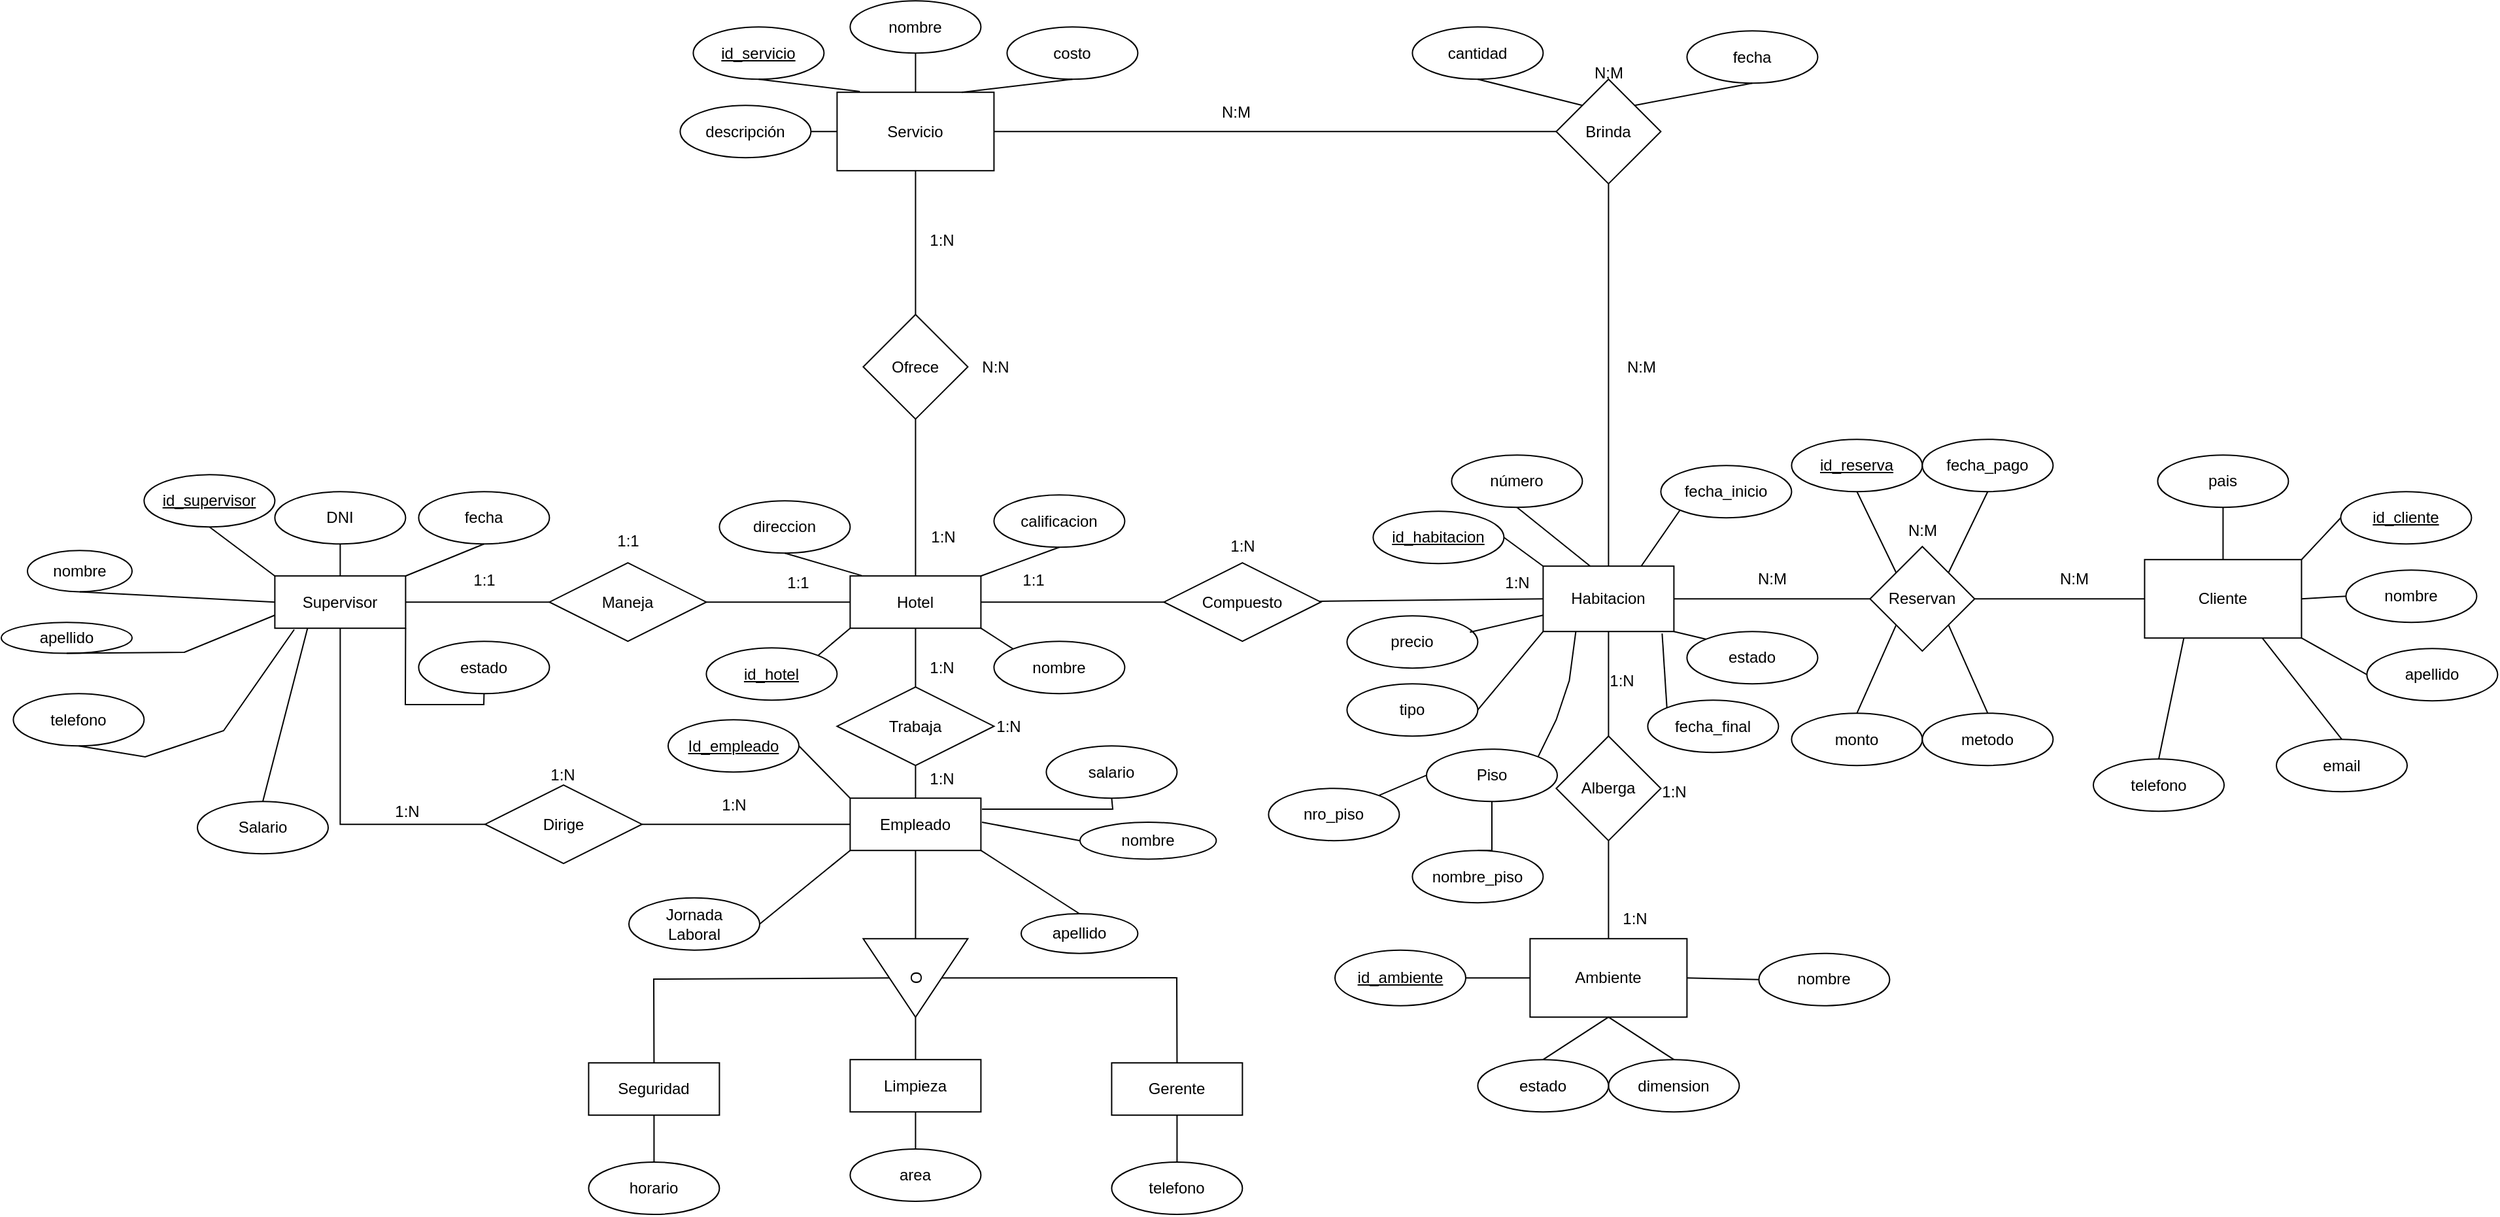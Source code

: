 <mxfile version="28.2.3" pages="2">
  <diagram name="Entidad Relacion" id="94wdU0l_0oqGBMhhZ0G0">
    <mxGraphModel dx="1693" dy="1652" grid="1" gridSize="10" guides="1" tooltips="1" connect="1" arrows="1" fold="1" page="1" pageScale="1" pageWidth="827" pageHeight="1169" math="0" shadow="0">
      <root>
        <mxCell id="0" />
        <mxCell id="1" parent="0" />
        <mxCell id="Zq93g4Kuu3sd4inPYG31-1" style="edgeStyle=orthogonalEdgeStyle;rounded=0;orthogonalLoop=1;jettySize=auto;html=1;endArrow=none;endFill=0;" edge="1" parent="1" source="Zq93g4Kuu3sd4inPYG31-2" target="Zq93g4Kuu3sd4inPYG31-6">
          <mxGeometry relative="1" as="geometry" />
        </mxCell>
        <mxCell id="Zq93g4Kuu3sd4inPYG31-2" value="Supervisor" style="whiteSpace=wrap;html=1;align=center;" vertex="1" parent="1">
          <mxGeometry x="179.2" y="281.6" width="100" height="40" as="geometry" />
        </mxCell>
        <mxCell id="Zq93g4Kuu3sd4inPYG31-3" value="" style="edgeStyle=orthogonalEdgeStyle;rounded=0;orthogonalLoop=1;jettySize=auto;html=1;entryX=0;entryY=0.5;entryDx=0;entryDy=0;endArrow=none;endFill=0;" edge="1" parent="1" source="Zq93g4Kuu3sd4inPYG31-4" target="Zq93g4Kuu3sd4inPYG31-11">
          <mxGeometry relative="1" as="geometry" />
        </mxCell>
        <mxCell id="Zq93g4Kuu3sd4inPYG31-4" value="Hotel" style="whiteSpace=wrap;html=1;align=center;" vertex="1" parent="1">
          <mxGeometry x="619.2" y="281.6" width="100" height="40" as="geometry" />
        </mxCell>
        <mxCell id="Zq93g4Kuu3sd4inPYG31-5" style="edgeStyle=orthogonalEdgeStyle;rounded=0;orthogonalLoop=1;jettySize=auto;html=1;entryX=0;entryY=0.5;entryDx=0;entryDy=0;endArrow=none;endFill=0;" edge="1" parent="1" source="Zq93g4Kuu3sd4inPYG31-6" target="Zq93g4Kuu3sd4inPYG31-4">
          <mxGeometry relative="1" as="geometry" />
        </mxCell>
        <mxCell id="Zq93g4Kuu3sd4inPYG31-6" value="Maneja" style="shape=rhombus;perimeter=rhombusPerimeter;whiteSpace=wrap;html=1;align=center;" vertex="1" parent="1">
          <mxGeometry x="389.2" y="271.6" width="120" height="60" as="geometry" />
        </mxCell>
        <mxCell id="Zq93g4Kuu3sd4inPYG31-7" value="1:1" style="text;html=1;align=center;verticalAlign=middle;resizable=0;points=[];autosize=1;strokeColor=none;fillColor=none;" vertex="1" parent="1">
          <mxGeometry x="429.2" y="239.6" width="40" height="30" as="geometry" />
        </mxCell>
        <mxCell id="Zq93g4Kuu3sd4inPYG31-8" value="1:1" style="text;html=1;align=center;verticalAlign=middle;resizable=0;points=[];autosize=1;strokeColor=none;fillColor=none;" vertex="1" parent="1">
          <mxGeometry x="319.2" y="269.6" width="40" height="30" as="geometry" />
        </mxCell>
        <mxCell id="Zq93g4Kuu3sd4inPYG31-9" value="1:1" style="text;html=1;align=center;verticalAlign=middle;resizable=0;points=[];autosize=1;strokeColor=none;fillColor=none;" vertex="1" parent="1">
          <mxGeometry x="559.2" y="271.6" width="40" height="30" as="geometry" />
        </mxCell>
        <mxCell id="Zq93g4Kuu3sd4inPYG31-10" value="" style="rounded=0;orthogonalLoop=1;jettySize=auto;html=1;endArrow=none;endFill=0;entryX=0;entryY=0.5;entryDx=0;entryDy=0;" edge="1" parent="1" source="Zq93g4Kuu3sd4inPYG31-11" target="Zq93g4Kuu3sd4inPYG31-15">
          <mxGeometry relative="1" as="geometry">
            <mxPoint x="1009.2" y="301.6" as="targetPoint" />
          </mxGeometry>
        </mxCell>
        <mxCell id="Zq93g4Kuu3sd4inPYG31-11" value="Compuesto" style="shape=rhombus;perimeter=rhombusPerimeter;whiteSpace=wrap;html=1;align=center;" vertex="1" parent="1">
          <mxGeometry x="859.2" y="271.6" width="120" height="60" as="geometry" />
        </mxCell>
        <mxCell id="Zq93g4Kuu3sd4inPYG31-12" value="" style="edgeStyle=orthogonalEdgeStyle;rounded=0;orthogonalLoop=1;jettySize=auto;html=1;endArrow=none;endFill=0;" edge="1" parent="1" source="Zq93g4Kuu3sd4inPYG31-15" target="Zq93g4Kuu3sd4inPYG31-32">
          <mxGeometry relative="1" as="geometry" />
        </mxCell>
        <mxCell id="Zq93g4Kuu3sd4inPYG31-13" style="rounded=0;orthogonalLoop=1;jettySize=auto;html=1;exitX=0;exitY=1;exitDx=0;exitDy=0;entryX=1;entryY=0.5;entryDx=0;entryDy=0;endArrow=none;endFill=0;" edge="1" parent="1" source="Zq93g4Kuu3sd4inPYG31-15" target="Zq93g4Kuu3sd4inPYG31-98">
          <mxGeometry relative="1" as="geometry" />
        </mxCell>
        <mxCell id="Zq93g4Kuu3sd4inPYG31-14" value="" style="edgeStyle=orthogonalEdgeStyle;rounded=0;orthogonalLoop=1;jettySize=auto;html=1;endArrow=none;endFill=0;" edge="1" parent="1" source="Zq93g4Kuu3sd4inPYG31-15" target="Zq93g4Kuu3sd4inPYG31-118">
          <mxGeometry relative="1" as="geometry" />
        </mxCell>
        <mxCell id="Zq93g4Kuu3sd4inPYG31-15" value="Habitacion" style="whiteSpace=wrap;html=1;align=center;" vertex="1" parent="1">
          <mxGeometry x="1149.2" y="274.1" width="100" height="50" as="geometry" />
        </mxCell>
        <mxCell id="Zq93g4Kuu3sd4inPYG31-16" value="Empleado" style="whiteSpace=wrap;html=1;align=center;" vertex="1" parent="1">
          <mxGeometry x="619.2" y="451.6" width="100" height="40" as="geometry" />
        </mxCell>
        <mxCell id="Zq93g4Kuu3sd4inPYG31-17" value="Trabaja" style="shape=rhombus;perimeter=rhombusPerimeter;whiteSpace=wrap;html=1;align=center;" vertex="1" parent="1">
          <mxGeometry x="609.2" y="366.6" width="120" height="60" as="geometry" />
        </mxCell>
        <mxCell id="Zq93g4Kuu3sd4inPYG31-18" value="" style="endArrow=none;html=1;rounded=0;entryX=0.5;entryY=1;entryDx=0;entryDy=0;exitX=0.5;exitY=0;exitDx=0;exitDy=0;" edge="1" parent="1" source="Zq93g4Kuu3sd4inPYG31-16" target="Zq93g4Kuu3sd4inPYG31-17">
          <mxGeometry relative="1" as="geometry">
            <mxPoint x="549.2" y="431.6" as="sourcePoint" />
            <mxPoint x="709.2" y="431.6" as="targetPoint" />
          </mxGeometry>
        </mxCell>
        <mxCell id="Zq93g4Kuu3sd4inPYG31-19" value="" style="endArrow=none;html=1;rounded=0;entryX=0.5;entryY=1;entryDx=0;entryDy=0;exitX=0.5;exitY=0;exitDx=0;exitDy=0;" edge="1" parent="1" source="Zq93g4Kuu3sd4inPYG31-17" target="Zq93g4Kuu3sd4inPYG31-4">
          <mxGeometry relative="1" as="geometry">
            <mxPoint x="799.2" y="421.6" as="sourcePoint" />
            <mxPoint x="799.2" y="381.6" as="targetPoint" />
          </mxGeometry>
        </mxCell>
        <mxCell id="Zq93g4Kuu3sd4inPYG31-20" value="O" style="triangle;whiteSpace=wrap;html=1;rotation=90;" vertex="1" parent="1">
          <mxGeometry x="639.2" y="549.1" width="60" height="80" as="geometry" />
        </mxCell>
        <mxCell id="Zq93g4Kuu3sd4inPYG31-21" value="Seguridad" style="whiteSpace=wrap;html=1;align=center;" vertex="1" parent="1">
          <mxGeometry x="419.2" y="654.1" width="100" height="40" as="geometry" />
        </mxCell>
        <mxCell id="Zq93g4Kuu3sd4inPYG31-22" value="Gerente" style="whiteSpace=wrap;html=1;align=center;" vertex="1" parent="1">
          <mxGeometry x="819.2" y="654.1" width="100" height="40" as="geometry" />
        </mxCell>
        <mxCell id="Zq93g4Kuu3sd4inPYG31-23" value="Limpieza" style="whiteSpace=wrap;html=1;align=center;" vertex="1" parent="1">
          <mxGeometry x="619.2" y="651.6" width="100" height="40" as="geometry" />
        </mxCell>
        <mxCell id="Zq93g4Kuu3sd4inPYG31-24" value="" style="endArrow=none;html=1;rounded=0;exitX=0.5;exitY=0;exitDx=0;exitDy=0;entryX=0.5;entryY=1;entryDx=0;entryDy=0;" edge="1" parent="1" source="Zq93g4Kuu3sd4inPYG31-21" target="Zq93g4Kuu3sd4inPYG31-20">
          <mxGeometry relative="1" as="geometry">
            <mxPoint x="589.2" y="511.6" as="sourcePoint" />
            <mxPoint x="749.2" y="511.6" as="targetPoint" />
            <Array as="points">
              <mxPoint x="469" y="590" />
            </Array>
          </mxGeometry>
        </mxCell>
        <mxCell id="Zq93g4Kuu3sd4inPYG31-25" value="" style="endArrow=none;html=1;rounded=0;exitX=0.5;exitY=0;exitDx=0;exitDy=0;entryX=0.5;entryY=0;entryDx=0;entryDy=0;" edge="1" parent="1" source="Zq93g4Kuu3sd4inPYG31-20" target="Zq93g4Kuu3sd4inPYG31-22">
          <mxGeometry relative="1" as="geometry">
            <mxPoint x="779.2" y="541.6" as="sourcePoint" />
            <mxPoint x="939.2" y="541.6" as="targetPoint" />
            <Array as="points">
              <mxPoint x="869" y="589" />
            </Array>
          </mxGeometry>
        </mxCell>
        <mxCell id="Zq93g4Kuu3sd4inPYG31-26" value="" style="endArrow=none;html=1;rounded=0;entryX=0.5;entryY=0;entryDx=0;entryDy=0;exitX=1;exitY=0.5;exitDx=0;exitDy=0;" edge="1" parent="1" source="Zq93g4Kuu3sd4inPYG31-20" target="Zq93g4Kuu3sd4inPYG31-23">
          <mxGeometry relative="1" as="geometry">
            <mxPoint x="589.2" y="511.6" as="sourcePoint" />
            <mxPoint x="749.2" y="511.6" as="targetPoint" />
          </mxGeometry>
        </mxCell>
        <mxCell id="Zq93g4Kuu3sd4inPYG31-27" value="" style="endArrow=none;html=1;rounded=0;entryX=0.5;entryY=1;entryDx=0;entryDy=0;exitX=0;exitY=0.5;exitDx=0;exitDy=0;" edge="1" parent="1" source="Zq93g4Kuu3sd4inPYG31-20" target="Zq93g4Kuu3sd4inPYG31-16">
          <mxGeometry relative="1" as="geometry">
            <mxPoint x="589.2" y="511.6" as="sourcePoint" />
            <mxPoint x="749.2" y="511.6" as="targetPoint" />
          </mxGeometry>
        </mxCell>
        <mxCell id="Zq93g4Kuu3sd4inPYG31-28" value="1:N" style="text;html=1;align=center;verticalAlign=middle;resizable=0;points=[];autosize=1;strokeColor=none;fillColor=none;" vertex="1" parent="1">
          <mxGeometry x="669.2" y="421.6" width="40" height="30" as="geometry" />
        </mxCell>
        <mxCell id="Zq93g4Kuu3sd4inPYG31-29" value="1:N" style="text;html=1;align=center;verticalAlign=middle;resizable=0;points=[];autosize=1;strokeColor=none;fillColor=none;" vertex="1" parent="1">
          <mxGeometry x="669.2" y="336.6" width="40" height="30" as="geometry" />
        </mxCell>
        <mxCell id="Zq93g4Kuu3sd4inPYG31-30" value="1:N" style="text;html=1;align=center;verticalAlign=middle;resizable=0;points=[];autosize=1;strokeColor=none;fillColor=none;" vertex="1" parent="1">
          <mxGeometry x="720.0" y="381.6" width="40" height="30" as="geometry" />
        </mxCell>
        <mxCell id="Zq93g4Kuu3sd4inPYG31-31" value="" style="edgeStyle=orthogonalEdgeStyle;rounded=0;orthogonalLoop=1;jettySize=auto;html=1;startArrow=none;startFill=0;endArrow=none;endFill=0;exitX=1;exitY=0.5;exitDx=0;exitDy=0;" edge="1" parent="1" source="Zq93g4Kuu3sd4inPYG31-32" target="Zq93g4Kuu3sd4inPYG31-33">
          <mxGeometry relative="1" as="geometry">
            <mxPoint x="1549.2" y="309.1" as="sourcePoint" />
          </mxGeometry>
        </mxCell>
        <mxCell id="Zq93g4Kuu3sd4inPYG31-32" value="Reservan" style="rhombus;whiteSpace=wrap;html=1;" vertex="1" parent="1">
          <mxGeometry x="1399.2" y="259.1" width="80" height="80" as="geometry" />
        </mxCell>
        <mxCell id="Zq93g4Kuu3sd4inPYG31-33" value="Cliente" style="whiteSpace=wrap;html=1;" vertex="1" parent="1">
          <mxGeometry x="1609.2" y="269.1" width="120" height="60" as="geometry" />
        </mxCell>
        <mxCell id="Zq93g4Kuu3sd4inPYG31-34" value="N:M" style="text;html=1;align=center;verticalAlign=middle;resizable=0;points=[];autosize=1;strokeColor=none;fillColor=none;" vertex="1" parent="1">
          <mxGeometry x="1299.2" y="269.1" width="50" height="30" as="geometry" />
        </mxCell>
        <mxCell id="Zq93g4Kuu3sd4inPYG31-35" value="N:M" style="text;html=1;align=center;verticalAlign=middle;resizable=0;points=[];autosize=1;strokeColor=none;fillColor=none;" vertex="1" parent="1">
          <mxGeometry x="1530.0" y="269.1" width="50" height="30" as="geometry" />
        </mxCell>
        <mxCell id="Zq93g4Kuu3sd4inPYG31-36" value="N:M" style="text;html=1;align=center;verticalAlign=middle;resizable=0;points=[];autosize=1;strokeColor=none;fillColor=none;rotation=0;" vertex="1" parent="1">
          <mxGeometry x="1414.2" y="232.1" width="50" height="30" as="geometry" />
        </mxCell>
        <mxCell id="Zq93g4Kuu3sd4inPYG31-37" value="" style="edgeStyle=orthogonalEdgeStyle;rounded=0;orthogonalLoop=1;jettySize=auto;html=1;endArrow=none;endFill=0;exitX=0.5;exitY=0;exitDx=0;exitDy=0;" edge="1" parent="1" source="Zq93g4Kuu3sd4inPYG31-4" target="Zq93g4Kuu3sd4inPYG31-39">
          <mxGeometry relative="1" as="geometry">
            <mxPoint x="729.2" y="21.6" as="sourcePoint" />
          </mxGeometry>
        </mxCell>
        <mxCell id="Zq93g4Kuu3sd4inPYG31-38" value="" style="edgeStyle=orthogonalEdgeStyle;rounded=0;orthogonalLoop=1;jettySize=auto;html=1;endArrow=none;endFill=0;" edge="1" parent="1" source="Zq93g4Kuu3sd4inPYG31-39" target="Zq93g4Kuu3sd4inPYG31-40">
          <mxGeometry relative="1" as="geometry" />
        </mxCell>
        <mxCell id="Zq93g4Kuu3sd4inPYG31-39" value="Ofrece" style="rhombus;whiteSpace=wrap;html=1;" vertex="1" parent="1">
          <mxGeometry x="629.2" y="81.6" width="80" height="80" as="geometry" />
        </mxCell>
        <mxCell id="Zq93g4Kuu3sd4inPYG31-40" value="Servicio" style="whiteSpace=wrap;html=1;" vertex="1" parent="1">
          <mxGeometry x="609.2" y="-88.4" width="120" height="60" as="geometry" />
        </mxCell>
        <mxCell id="Zq93g4Kuu3sd4inPYG31-41" value="Brinda" style="rhombus;whiteSpace=wrap;html=1;" vertex="1" parent="1">
          <mxGeometry x="1159.2" y="-98.4" width="80" height="80" as="geometry" />
        </mxCell>
        <mxCell id="Zq93g4Kuu3sd4inPYG31-42" value="" style="endArrow=none;html=1;rounded=0;entryX=0;entryY=0.5;entryDx=0;entryDy=0;exitX=1;exitY=0.5;exitDx=0;exitDy=0;" edge="1" parent="1" source="Zq93g4Kuu3sd4inPYG31-40" target="Zq93g4Kuu3sd4inPYG31-41">
          <mxGeometry width="50" height="50" relative="1" as="geometry">
            <mxPoint x="1159.2" y="71.6" as="sourcePoint" />
            <mxPoint x="1209.2" y="21.6" as="targetPoint" />
          </mxGeometry>
        </mxCell>
        <mxCell id="Zq93g4Kuu3sd4inPYG31-43" value="N:M" style="text;html=1;align=center;verticalAlign=middle;resizable=0;points=[];autosize=1;strokeColor=none;fillColor=none;" vertex="1" parent="1">
          <mxGeometry x="1174.2" y="-118.4" width="50" height="30" as="geometry" />
        </mxCell>
        <mxCell id="Zq93g4Kuu3sd4inPYG31-44" value="N:M" style="text;html=1;align=center;verticalAlign=middle;resizable=0;points=[];autosize=1;strokeColor=none;fillColor=none;" vertex="1" parent="1">
          <mxGeometry x="889.2" y="-88.4" width="50" height="30" as="geometry" />
        </mxCell>
        <mxCell id="Zq93g4Kuu3sd4inPYG31-45" value="1:N" style="text;html=1;align=center;verticalAlign=middle;resizable=0;points=[];autosize=1;strokeColor=none;fillColor=none;" vertex="1" parent="1">
          <mxGeometry x="669.2" y="10.0" width="40" height="30" as="geometry" />
        </mxCell>
        <mxCell id="Zq93g4Kuu3sd4inPYG31-46" value="1:N" style="text;html=1;align=center;verticalAlign=middle;resizable=0;points=[];autosize=1;strokeColor=none;fillColor=none;" vertex="1" parent="1">
          <mxGeometry x="670.2" y="236.6" width="40" height="30" as="geometry" />
        </mxCell>
        <mxCell id="Zq93g4Kuu3sd4inPYG31-47" value="id_cliente" style="ellipse;whiteSpace=wrap;html=1;align=center;fontStyle=4;" vertex="1" parent="1">
          <mxGeometry x="1759.2" y="217.1" width="100" height="40" as="geometry" />
        </mxCell>
        <mxCell id="Zq93g4Kuu3sd4inPYG31-48" value="nombre" style="ellipse;whiteSpace=wrap;html=1;align=center;" vertex="1" parent="1">
          <mxGeometry x="1763.2" y="277.1" width="100" height="40" as="geometry" />
        </mxCell>
        <mxCell id="Zq93g4Kuu3sd4inPYG31-49" value="telefono" style="ellipse;whiteSpace=wrap;html=1;align=center;" vertex="1" parent="1">
          <mxGeometry x="1570.0" y="421.6" width="100" height="40" as="geometry" />
        </mxCell>
        <mxCell id="Zq93g4Kuu3sd4inPYG31-50" value="apellido" style="ellipse;whiteSpace=wrap;html=1;align=center;" vertex="1" parent="1">
          <mxGeometry x="1779.2" y="337.1" width="100" height="40" as="geometry" />
        </mxCell>
        <mxCell id="Zq93g4Kuu3sd4inPYG31-51" value="email" style="ellipse;whiteSpace=wrap;html=1;align=center;" vertex="1" parent="1">
          <mxGeometry x="1710.0" y="406.6" width="100" height="40" as="geometry" />
        </mxCell>
        <mxCell id="Zq93g4Kuu3sd4inPYG31-52" value="" style="endArrow=none;html=1;rounded=0;exitX=1;exitY=0;exitDx=0;exitDy=0;entryX=0;entryY=0.5;entryDx=0;entryDy=0;" edge="1" parent="1" source="Zq93g4Kuu3sd4inPYG31-33" target="Zq93g4Kuu3sd4inPYG31-47">
          <mxGeometry width="50" height="50" relative="1" as="geometry">
            <mxPoint x="1729.2" y="307.1" as="sourcePoint" />
            <mxPoint x="1779.2" y="257.1" as="targetPoint" />
          </mxGeometry>
        </mxCell>
        <mxCell id="Zq93g4Kuu3sd4inPYG31-53" value="" style="endArrow=none;html=1;rounded=0;entryX=0;entryY=0.5;entryDx=0;entryDy=0;exitX=1;exitY=0.5;exitDx=0;exitDy=0;" edge="1" parent="1" source="Zq93g4Kuu3sd4inPYG31-33" target="Zq93g4Kuu3sd4inPYG31-48">
          <mxGeometry width="50" height="50" relative="1" as="geometry">
            <mxPoint x="1729.2" y="307.1" as="sourcePoint" />
            <mxPoint x="1779.2" y="257.1" as="targetPoint" />
          </mxGeometry>
        </mxCell>
        <mxCell id="Zq93g4Kuu3sd4inPYG31-54" value="" style="endArrow=none;html=1;rounded=0;entryX=0;entryY=0.5;entryDx=0;entryDy=0;exitX=1;exitY=1;exitDx=0;exitDy=0;" edge="1" parent="1" source="Zq93g4Kuu3sd4inPYG31-33" target="Zq93g4Kuu3sd4inPYG31-50">
          <mxGeometry width="50" height="50" relative="1" as="geometry">
            <mxPoint x="1729.2" y="307.1" as="sourcePoint" />
            <mxPoint x="1779.2" y="257.1" as="targetPoint" />
          </mxGeometry>
        </mxCell>
        <mxCell id="Zq93g4Kuu3sd4inPYG31-55" value="" style="endArrow=none;html=1;rounded=0;exitX=0.5;exitY=0;exitDx=0;exitDy=0;entryX=0.75;entryY=1;entryDx=0;entryDy=0;" edge="1" parent="1" source="Zq93g4Kuu3sd4inPYG31-51" target="Zq93g4Kuu3sd4inPYG31-33">
          <mxGeometry width="50" height="50" relative="1" as="geometry">
            <mxPoint x="1709.2" y="347.1" as="sourcePoint" />
            <mxPoint x="1779.2" y="257.1" as="targetPoint" />
          </mxGeometry>
        </mxCell>
        <mxCell id="Zq93g4Kuu3sd4inPYG31-56" value="" style="endArrow=none;html=1;rounded=0;exitX=0.5;exitY=0;exitDx=0;exitDy=0;entryX=0.25;entryY=1;entryDx=0;entryDy=0;" edge="1" parent="1" source="Zq93g4Kuu3sd4inPYG31-49" target="Zq93g4Kuu3sd4inPYG31-33">
          <mxGeometry width="50" height="50" relative="1" as="geometry">
            <mxPoint x="1729.2" y="307.1" as="sourcePoint" />
            <mxPoint x="1779.2" y="257.1" as="targetPoint" />
          </mxGeometry>
        </mxCell>
        <mxCell id="Zq93g4Kuu3sd4inPYG31-57" value="id_habitacion" style="ellipse;whiteSpace=wrap;html=1;align=center;fontStyle=4;" vertex="1" parent="1">
          <mxGeometry x="1019.2" y="232.1" width="100" height="40" as="geometry" />
        </mxCell>
        <mxCell id="Zq93g4Kuu3sd4inPYG31-58" value="número" style="ellipse;whiteSpace=wrap;html=1;align=center;" vertex="1" parent="1">
          <mxGeometry x="1079.2" y="189.1" width="100" height="40" as="geometry" />
        </mxCell>
        <mxCell id="Zq93g4Kuu3sd4inPYG31-59" value="precio" style="ellipse;whiteSpace=wrap;html=1;align=center;" vertex="1" parent="1">
          <mxGeometry x="999.2" y="312.1" width="100" height="40" as="geometry" />
        </mxCell>
        <mxCell id="Zq93g4Kuu3sd4inPYG31-60" value="estado" style="ellipse;whiteSpace=wrap;html=1;align=center;" vertex="1" parent="1">
          <mxGeometry x="1259.2" y="324.1" width="100" height="40" as="geometry" />
        </mxCell>
        <mxCell id="Zq93g4Kuu3sd4inPYG31-61" value="" style="endArrow=none;html=1;rounded=0;entryX=0.5;entryY=1;entryDx=0;entryDy=0;exitX=0.36;exitY=0;exitDx=0;exitDy=0;exitPerimeter=0;" edge="1" parent="1" source="Zq93g4Kuu3sd4inPYG31-15" target="Zq93g4Kuu3sd4inPYG31-58">
          <mxGeometry width="50" height="50" relative="1" as="geometry">
            <mxPoint x="1409.2" y="289.1" as="sourcePoint" />
            <mxPoint x="1459.2" y="239.1" as="targetPoint" />
          </mxGeometry>
        </mxCell>
        <mxCell id="Zq93g4Kuu3sd4inPYG31-62" value="" style="endArrow=none;html=1;rounded=0;entryX=1;entryY=0.5;entryDx=0;entryDy=0;exitX=0;exitY=0;exitDx=0;exitDy=0;" edge="1" parent="1" source="Zq93g4Kuu3sd4inPYG31-15" target="Zq93g4Kuu3sd4inPYG31-57">
          <mxGeometry width="50" height="50" relative="1" as="geometry">
            <mxPoint x="1409.2" y="289.1" as="sourcePoint" />
            <mxPoint x="1459.2" y="239.1" as="targetPoint" />
          </mxGeometry>
        </mxCell>
        <mxCell id="Zq93g4Kuu3sd4inPYG31-63" value="" style="endArrow=none;html=1;rounded=0;exitX=0;exitY=0;exitDx=0;exitDy=0;entryX=1;entryY=1;entryDx=0;entryDy=0;" edge="1" parent="1" source="Zq93g4Kuu3sd4inPYG31-60" target="Zq93g4Kuu3sd4inPYG31-15">
          <mxGeometry width="50" height="50" relative="1" as="geometry">
            <mxPoint x="1409.2" y="289.1" as="sourcePoint" />
            <mxPoint x="1459.2" y="239.1" as="targetPoint" />
          </mxGeometry>
        </mxCell>
        <mxCell id="Zq93g4Kuu3sd4inPYG31-64" value="" style="endArrow=none;html=1;rounded=0;exitX=0.94;exitY=0.313;exitDx=0;exitDy=0;entryX=0;entryY=0.75;entryDx=0;entryDy=0;exitPerimeter=0;" edge="1" parent="1" source="Zq93g4Kuu3sd4inPYG31-59" target="Zq93g4Kuu3sd4inPYG31-15">
          <mxGeometry width="50" height="50" relative="1" as="geometry">
            <mxPoint x="1409.2" y="289.1" as="sourcePoint" />
            <mxPoint x="1459.2" y="239.1" as="targetPoint" />
          </mxGeometry>
        </mxCell>
        <mxCell id="Zq93g4Kuu3sd4inPYG31-65" value="Id_empleado" style="ellipse;whiteSpace=wrap;html=1;align=center;fontStyle=4;" vertex="1" parent="1">
          <mxGeometry x="480.0" y="391.6" width="100" height="40" as="geometry" />
        </mxCell>
        <mxCell id="Zq93g4Kuu3sd4inPYG31-66" value="nombre" style="ellipse;whiteSpace=wrap;html=1;align=center;" vertex="1" parent="1">
          <mxGeometry x="795" y="470" width="104.2" height="28.2" as="geometry" />
        </mxCell>
        <mxCell id="Zq93g4Kuu3sd4inPYG31-67" value="salario" style="ellipse;whiteSpace=wrap;html=1;align=center;" vertex="1" parent="1">
          <mxGeometry x="769.2" y="411.6" width="100" height="40" as="geometry" />
        </mxCell>
        <mxCell id="Zq93g4Kuu3sd4inPYG31-68" value="" style="endArrow=none;html=1;rounded=0;entryX=0.5;entryY=1;entryDx=0;entryDy=0;" edge="1" parent="1" target="Zq93g4Kuu3sd4inPYG31-67">
          <mxGeometry width="50" height="50" relative="1" as="geometry">
            <mxPoint x="720" y="460" as="sourcePoint" />
            <mxPoint x="829.2" y="511.6" as="targetPoint" />
            <Array as="points">
              <mxPoint x="820" y="460" />
            </Array>
          </mxGeometry>
        </mxCell>
        <mxCell id="Zq93g4Kuu3sd4inPYG31-69" value="" style="endArrow=none;html=1;rounded=0;exitX=1;exitY=0.5;exitDx=0;exitDy=0;entryX=0;entryY=0;entryDx=0;entryDy=0;" edge="1" parent="1" source="Zq93g4Kuu3sd4inPYG31-65" target="Zq93g4Kuu3sd4inPYG31-16">
          <mxGeometry width="50" height="50" relative="1" as="geometry">
            <mxPoint x="779.2" y="561.6" as="sourcePoint" />
            <mxPoint x="829.2" y="511.6" as="targetPoint" />
          </mxGeometry>
        </mxCell>
        <mxCell id="Zq93g4Kuu3sd4inPYG31-70" value="" style="endArrow=none;html=1;rounded=0;exitX=0;exitY=0.5;exitDx=0;exitDy=0;" edge="1" parent="1" source="Zq93g4Kuu3sd4inPYG31-66">
          <mxGeometry width="50" height="50" relative="1" as="geometry">
            <mxPoint x="779.2" y="561.6" as="sourcePoint" />
            <mxPoint x="720" y="470" as="targetPoint" />
          </mxGeometry>
        </mxCell>
        <mxCell id="Zq93g4Kuu3sd4inPYG31-71" value="id_reserva" style="ellipse;whiteSpace=wrap;html=1;align=center;fontStyle=4;" vertex="1" parent="1">
          <mxGeometry x="1339.2" y="177.1" width="100" height="40" as="geometry" />
        </mxCell>
        <mxCell id="Zq93g4Kuu3sd4inPYG31-72" value="monto" style="ellipse;whiteSpace=wrap;html=1;align=center;" vertex="1" parent="1">
          <mxGeometry x="1339.2" y="386.6" width="100" height="40" as="geometry" />
        </mxCell>
        <mxCell id="Zq93g4Kuu3sd4inPYG31-73" value="metodo" style="ellipse;whiteSpace=wrap;html=1;align=center;" vertex="1" parent="1">
          <mxGeometry x="1439.2" y="386.6" width="100" height="40" as="geometry" />
        </mxCell>
        <mxCell id="Zq93g4Kuu3sd4inPYG31-74" value="fecha_pago" style="ellipse;whiteSpace=wrap;html=1;align=center;" vertex="1" parent="1">
          <mxGeometry x="1439.2" y="177.1" width="100" height="40" as="geometry" />
        </mxCell>
        <mxCell id="Zq93g4Kuu3sd4inPYG31-75" value="" style="endArrow=none;html=1;rounded=0;exitX=0.5;exitY=1;exitDx=0;exitDy=0;entryX=0;entryY=0;entryDx=0;entryDy=0;" edge="1" parent="1" source="Zq93g4Kuu3sd4inPYG31-71" target="Zq93g4Kuu3sd4inPYG31-32">
          <mxGeometry width="50" height="50" relative="1" as="geometry">
            <mxPoint x="1409.2" y="519.1" as="sourcePoint" />
            <mxPoint x="1319.2" y="459.1" as="targetPoint" />
          </mxGeometry>
        </mxCell>
        <mxCell id="Zq93g4Kuu3sd4inPYG31-76" value="" style="endArrow=none;html=1;rounded=0;entryX=0.5;entryY=1;entryDx=0;entryDy=0;exitX=1;exitY=0;exitDx=0;exitDy=0;" edge="1" parent="1" source="Zq93g4Kuu3sd4inPYG31-32" target="Zq93g4Kuu3sd4inPYG31-74">
          <mxGeometry width="50" height="50" relative="1" as="geometry">
            <mxPoint x="1439.2" y="459.1" as="sourcePoint" />
            <mxPoint x="1459.2" y="469.1" as="targetPoint" />
          </mxGeometry>
        </mxCell>
        <mxCell id="Zq93g4Kuu3sd4inPYG31-77" value="" style="endArrow=none;html=1;rounded=0;exitX=0.5;exitY=0;exitDx=0;exitDy=0;entryX=1;entryY=1;entryDx=0;entryDy=0;" edge="1" parent="1" source="Zq93g4Kuu3sd4inPYG31-73" target="Zq93g4Kuu3sd4inPYG31-32">
          <mxGeometry width="50" height="50" relative="1" as="geometry">
            <mxPoint x="1409.2" y="519.1" as="sourcePoint" />
            <mxPoint x="1426.96" y="489.16" as="targetPoint" />
          </mxGeometry>
        </mxCell>
        <mxCell id="Zq93g4Kuu3sd4inPYG31-78" value="" style="endArrow=none;html=1;rounded=0;exitX=0.5;exitY=0;exitDx=0;exitDy=0;entryX=0;entryY=1;entryDx=0;entryDy=0;" edge="1" parent="1" source="Zq93g4Kuu3sd4inPYG31-72" target="Zq93g4Kuu3sd4inPYG31-32">
          <mxGeometry width="50" height="50" relative="1" as="geometry">
            <mxPoint x="1409.2" y="519.1" as="sourcePoint" />
            <mxPoint x="1331.8" y="489.88" as="targetPoint" />
          </mxGeometry>
        </mxCell>
        <mxCell id="Zq93g4Kuu3sd4inPYG31-79" value="id_hotel" style="ellipse;whiteSpace=wrap;html=1;align=center;fontStyle=4;" vertex="1" parent="1">
          <mxGeometry x="509.2" y="336.6" width="100" height="40" as="geometry" />
        </mxCell>
        <mxCell id="Zq93g4Kuu3sd4inPYG31-80" value="nombre" style="ellipse;whiteSpace=wrap;html=1;align=center;" vertex="1" parent="1">
          <mxGeometry x="729.2" y="331.6" width="100" height="40" as="geometry" />
        </mxCell>
        <mxCell id="Zq93g4Kuu3sd4inPYG31-81" value="direccion" style="ellipse;whiteSpace=wrap;html=1;align=center;" vertex="1" parent="1">
          <mxGeometry x="519.2" y="224.1" width="100" height="40" as="geometry" />
        </mxCell>
        <mxCell id="Zq93g4Kuu3sd4inPYG31-82" value="" style="endArrow=none;html=1;rounded=0;exitX=1;exitY=1;exitDx=0;exitDy=0;entryX=0;entryY=0;entryDx=0;entryDy=0;" edge="1" parent="1" source="Zq93g4Kuu3sd4inPYG31-4" target="Zq93g4Kuu3sd4inPYG31-80">
          <mxGeometry width="50" height="50" relative="1" as="geometry">
            <mxPoint x="819.2" y="381.6" as="sourcePoint" />
            <mxPoint x="869.2" y="331.6" as="targetPoint" />
          </mxGeometry>
        </mxCell>
        <mxCell id="Zq93g4Kuu3sd4inPYG31-83" value="" style="endArrow=none;html=1;rounded=0;exitX=1;exitY=0;exitDx=0;exitDy=0;entryX=0;entryY=1;entryDx=0;entryDy=0;" edge="1" parent="1" source="Zq93g4Kuu3sd4inPYG31-79" target="Zq93g4Kuu3sd4inPYG31-4">
          <mxGeometry width="50" height="50" relative="1" as="geometry">
            <mxPoint x="819.2" y="381.6" as="sourcePoint" />
            <mxPoint x="869.2" y="331.6" as="targetPoint" />
          </mxGeometry>
        </mxCell>
        <mxCell id="Zq93g4Kuu3sd4inPYG31-84" value="" style="endArrow=none;html=1;rounded=0;entryX=0.5;entryY=1;entryDx=0;entryDy=0;exitX=0.088;exitY=-0.007;exitDx=0;exitDy=0;exitPerimeter=0;" edge="1" parent="1" source="Zq93g4Kuu3sd4inPYG31-4" target="Zq93g4Kuu3sd4inPYG31-81">
          <mxGeometry width="50" height="50" relative="1" as="geometry">
            <mxPoint x="819.2" y="381.6" as="sourcePoint" />
            <mxPoint x="869.2" y="331.6" as="targetPoint" />
          </mxGeometry>
        </mxCell>
        <mxCell id="Zq93g4Kuu3sd4inPYG31-85" value="cantidad" style="ellipse;whiteSpace=wrap;html=1;align=center;" vertex="1" parent="1">
          <mxGeometry x="1049.2" y="-138.4" width="100" height="40" as="geometry" />
        </mxCell>
        <mxCell id="Zq93g4Kuu3sd4inPYG31-86" value="fecha" style="ellipse;whiteSpace=wrap;html=1;align=center;" vertex="1" parent="1">
          <mxGeometry x="1259.2" y="-135.4" width="100" height="40" as="geometry" />
        </mxCell>
        <mxCell id="Zq93g4Kuu3sd4inPYG31-87" value="" style="endArrow=none;html=1;rounded=0;entryX=0.5;entryY=1;entryDx=0;entryDy=0;exitX=1;exitY=0;exitDx=0;exitDy=0;" edge="1" parent="1" source="Zq93g4Kuu3sd4inPYG31-41" target="Zq93g4Kuu3sd4inPYG31-86">
          <mxGeometry width="50" height="50" relative="1" as="geometry">
            <mxPoint x="1299.2" y="24.6" as="sourcePoint" />
            <mxPoint x="1349.2" y="-25.4" as="targetPoint" />
          </mxGeometry>
        </mxCell>
        <mxCell id="Zq93g4Kuu3sd4inPYG31-88" value="" style="endArrow=none;html=1;rounded=0;entryX=0.5;entryY=1;entryDx=0;entryDy=0;exitX=0;exitY=0;exitDx=0;exitDy=0;" edge="1" parent="1" source="Zq93g4Kuu3sd4inPYG31-41" target="Zq93g4Kuu3sd4inPYG31-85">
          <mxGeometry width="50" height="50" relative="1" as="geometry">
            <mxPoint x="1299.2" y="24.6" as="sourcePoint" />
            <mxPoint x="1349.2" y="-25.4" as="targetPoint" />
          </mxGeometry>
        </mxCell>
        <mxCell id="Zq93g4Kuu3sd4inPYG31-89" value="id_servicio" style="ellipse;whiteSpace=wrap;html=1;align=center;fontStyle=4;" vertex="1" parent="1">
          <mxGeometry x="499.2" y="-138.4" width="100" height="40" as="geometry" />
        </mxCell>
        <mxCell id="Zq93g4Kuu3sd4inPYG31-90" value="nombre" style="ellipse;whiteSpace=wrap;html=1;align=center;" vertex="1" parent="1">
          <mxGeometry x="619.2" y="-158.4" width="100" height="40" as="geometry" />
        </mxCell>
        <mxCell id="Zq93g4Kuu3sd4inPYG31-91" value="costo" style="ellipse;whiteSpace=wrap;html=1;align=center;" vertex="1" parent="1">
          <mxGeometry x="739.2" y="-138.4" width="100" height="40" as="geometry" />
        </mxCell>
        <mxCell id="Zq93g4Kuu3sd4inPYG31-92" value="descripción" style="ellipse;whiteSpace=wrap;html=1;align=center;" vertex="1" parent="1">
          <mxGeometry x="489.2" y="-78.4" width="100" height="40" as="geometry" />
        </mxCell>
        <mxCell id="Zq93g4Kuu3sd4inPYG31-93" value="" style="endArrow=none;html=1;rounded=0;entryX=0.5;entryY=1;entryDx=0;entryDy=0;exitX=0.5;exitY=0;exitDx=0;exitDy=0;" edge="1" parent="1" source="Zq93g4Kuu3sd4inPYG31-40" target="Zq93g4Kuu3sd4inPYG31-90">
          <mxGeometry width="50" height="50" relative="1" as="geometry">
            <mxPoint x="899.2" y="61.6" as="sourcePoint" />
            <mxPoint x="949.2" y="11.6" as="targetPoint" />
          </mxGeometry>
        </mxCell>
        <mxCell id="Zq93g4Kuu3sd4inPYG31-94" value="" style="endArrow=none;html=1;rounded=0;entryX=0.5;entryY=1;entryDx=0;entryDy=0;exitX=0.145;exitY=-0.01;exitDx=0;exitDy=0;exitPerimeter=0;" edge="1" parent="1" source="Zq93g4Kuu3sd4inPYG31-40" target="Zq93g4Kuu3sd4inPYG31-89">
          <mxGeometry width="50" height="50" relative="1" as="geometry">
            <mxPoint x="899.2" y="61.6" as="sourcePoint" />
            <mxPoint x="949.2" y="11.6" as="targetPoint" />
          </mxGeometry>
        </mxCell>
        <mxCell id="Zq93g4Kuu3sd4inPYG31-95" value="" style="endArrow=none;html=1;rounded=0;entryX=0.5;entryY=1;entryDx=0;entryDy=0;exitX=0.795;exitY=0.001;exitDx=0;exitDy=0;exitPerimeter=0;" edge="1" parent="1" source="Zq93g4Kuu3sd4inPYG31-40" target="Zq93g4Kuu3sd4inPYG31-91">
          <mxGeometry width="50" height="50" relative="1" as="geometry">
            <mxPoint x="899.2" y="61.6" as="sourcePoint" />
            <mxPoint x="949.2" y="11.6" as="targetPoint" />
          </mxGeometry>
        </mxCell>
        <mxCell id="Zq93g4Kuu3sd4inPYG31-96" value="" style="endArrow=none;html=1;rounded=0;entryX=1;entryY=0.5;entryDx=0;entryDy=0;exitX=0;exitY=0.5;exitDx=0;exitDy=0;" edge="1" parent="1" source="Zq93g4Kuu3sd4inPYG31-40" target="Zq93g4Kuu3sd4inPYG31-92">
          <mxGeometry width="50" height="50" relative="1" as="geometry">
            <mxPoint x="899.2" y="61.6" as="sourcePoint" />
            <mxPoint x="599.2" y="-58.4" as="targetPoint" />
          </mxGeometry>
        </mxCell>
        <mxCell id="Zq93g4Kuu3sd4inPYG31-97" value="fecha_inicio" style="ellipse;whiteSpace=wrap;html=1;align=center;" vertex="1" parent="1">
          <mxGeometry x="1239.2" y="197.1" width="100" height="40" as="geometry" />
        </mxCell>
        <mxCell id="Zq93g4Kuu3sd4inPYG31-98" value="tipo" style="ellipse;whiteSpace=wrap;html=1;align=center;" vertex="1" parent="1">
          <mxGeometry x="999.2" y="364.1" width="100" height="40" as="geometry" />
        </mxCell>
        <mxCell id="Zq93g4Kuu3sd4inPYG31-99" value="fecha_final" style="ellipse;whiteSpace=wrap;html=1;align=center;" vertex="1" parent="1">
          <mxGeometry x="1229.2" y="376.6" width="100" height="40" as="geometry" />
        </mxCell>
        <mxCell id="Zq93g4Kuu3sd4inPYG31-100" value="" style="endArrow=none;html=1;rounded=0;entryX=0;entryY=1;entryDx=0;entryDy=0;exitX=0.75;exitY=0;exitDx=0;exitDy=0;" edge="1" parent="1" source="Zq93g4Kuu3sd4inPYG31-15" target="Zq93g4Kuu3sd4inPYG31-97">
          <mxGeometry width="50" height="50" relative="1" as="geometry">
            <mxPoint x="1303.84" y="347.03" as="sourcePoint" />
            <mxPoint x="1339.195" y="251.172" as="targetPoint" />
          </mxGeometry>
        </mxCell>
        <mxCell id="Zq93g4Kuu3sd4inPYG31-101" value="" style="endArrow=none;html=1;rounded=0;entryX=0;entryY=0;entryDx=0;entryDy=0;exitX=0.91;exitY=1.03;exitDx=0;exitDy=0;exitPerimeter=0;" edge="1" parent="1" source="Zq93g4Kuu3sd4inPYG31-15" target="Zq93g4Kuu3sd4inPYG31-99">
          <mxGeometry width="50" height="50" relative="1" as="geometry">
            <mxPoint x="1369.2" y="239.1" as="sourcePoint" />
            <mxPoint x="1379.2" y="299.1" as="targetPoint" />
          </mxGeometry>
        </mxCell>
        <mxCell id="Zq93g4Kuu3sd4inPYG31-102" value="id_supervisor" style="ellipse;whiteSpace=wrap;html=1;align=center;fontStyle=4;" vertex="1" parent="1">
          <mxGeometry x="79.2" y="204.1" width="100" height="40" as="geometry" />
        </mxCell>
        <mxCell id="Zq93g4Kuu3sd4inPYG31-103" value="telefono" style="ellipse;whiteSpace=wrap;html=1;align=center;" vertex="1" parent="1">
          <mxGeometry x="-20.8" y="371.6" width="100" height="40" as="geometry" />
        </mxCell>
        <mxCell id="Zq93g4Kuu3sd4inPYG31-104" value="DNI" style="ellipse;whiteSpace=wrap;html=1;align=center;" vertex="1" parent="1">
          <mxGeometry x="179.2" y="217.1" width="100" height="40" as="geometry" />
        </mxCell>
        <mxCell id="Zq93g4Kuu3sd4inPYG31-105" value="" style="endArrow=none;html=1;rounded=0;entryX=0.5;entryY=1;entryDx=0;entryDy=0;exitX=0;exitY=0;exitDx=0;exitDy=0;" edge="1" parent="1" source="Zq93g4Kuu3sd4inPYG31-2" target="Zq93g4Kuu3sd4inPYG31-102">
          <mxGeometry width="50" height="50" relative="1" as="geometry">
            <mxPoint x="569.2" y="451.6" as="sourcePoint" />
            <mxPoint x="619.2" y="401.6" as="targetPoint" />
          </mxGeometry>
        </mxCell>
        <mxCell id="Zq93g4Kuu3sd4inPYG31-106" value="" style="endArrow=none;html=1;rounded=0;entryX=0.5;entryY=1;entryDx=0;entryDy=0;exitX=0.148;exitY=1.025;exitDx=0;exitDy=0;exitPerimeter=0;" edge="1" parent="1" source="Zq93g4Kuu3sd4inPYG31-2" target="Zq93g4Kuu3sd4inPYG31-103">
          <mxGeometry width="50" height="50" relative="1" as="geometry">
            <mxPoint x="569.2" y="451.6" as="sourcePoint" />
            <mxPoint x="619.2" y="401.6" as="targetPoint" />
            <Array as="points">
              <mxPoint x="140" y="400" />
              <mxPoint x="80" y="420" />
            </Array>
          </mxGeometry>
        </mxCell>
        <mxCell id="Zq93g4Kuu3sd4inPYG31-107" value="" style="endArrow=none;html=1;rounded=0;entryX=0.5;entryY=1;entryDx=0;entryDy=0;exitX=0.5;exitY=0;exitDx=0;exitDy=0;" edge="1" parent="1" source="Zq93g4Kuu3sd4inPYG31-2" target="Zq93g4Kuu3sd4inPYG31-104">
          <mxGeometry width="50" height="50" relative="1" as="geometry">
            <mxPoint x="569.2" y="451.6" as="sourcePoint" />
            <mxPoint x="619.2" y="401.6" as="targetPoint" />
          </mxGeometry>
        </mxCell>
        <mxCell id="Zq93g4Kuu3sd4inPYG31-108" value="fecha" style="ellipse;whiteSpace=wrap;html=1;align=center;" vertex="1" parent="1">
          <mxGeometry x="289.2" y="217.1" width="100" height="40" as="geometry" />
        </mxCell>
        <mxCell id="Zq93g4Kuu3sd4inPYG31-109" value="estado" style="ellipse;whiteSpace=wrap;html=1;align=center;" vertex="1" parent="1">
          <mxGeometry x="289.2" y="331.6" width="100" height="40" as="geometry" />
        </mxCell>
        <mxCell id="Zq93g4Kuu3sd4inPYG31-110" value="" style="endArrow=none;html=1;rounded=0;entryX=0.5;entryY=1;entryDx=0;entryDy=0;exitX=1;exitY=0;exitDx=0;exitDy=0;" edge="1" parent="1" source="Zq93g4Kuu3sd4inPYG31-2" target="Zq93g4Kuu3sd4inPYG31-108">
          <mxGeometry width="50" height="50" relative="1" as="geometry">
            <mxPoint x="369.2" y="431.6" as="sourcePoint" />
            <mxPoint x="419.2" y="381.6" as="targetPoint" />
          </mxGeometry>
        </mxCell>
        <mxCell id="Zq93g4Kuu3sd4inPYG31-111" value="" style="endArrow=none;html=1;rounded=0;entryX=1;entryY=1;entryDx=0;entryDy=0;exitX=0.5;exitY=1;exitDx=0;exitDy=0;" edge="1" parent="1" source="Zq93g4Kuu3sd4inPYG31-109" target="Zq93g4Kuu3sd4inPYG31-2">
          <mxGeometry width="50" height="50" relative="1" as="geometry">
            <mxPoint x="280" y="380" as="sourcePoint" />
            <mxPoint x="419.2" y="381.6" as="targetPoint" />
            <Array as="points">
              <mxPoint x="339" y="380" />
              <mxPoint x="279" y="380" />
            </Array>
          </mxGeometry>
        </mxCell>
        <mxCell id="Zq93g4Kuu3sd4inPYG31-112" value="1:1" style="text;html=1;align=center;verticalAlign=middle;resizable=0;points=[];autosize=1;strokeColor=none;fillColor=none;" vertex="1" parent="1">
          <mxGeometry x="739.2" y="269.6" width="40" height="30" as="geometry" />
        </mxCell>
        <mxCell id="Zq93g4Kuu3sd4inPYG31-113" value="1:N" style="text;html=1;align=center;verticalAlign=middle;resizable=0;points=[];autosize=1;strokeColor=none;fillColor=none;" vertex="1" parent="1">
          <mxGeometry x="1109.2" y="271.6" width="40" height="30" as="geometry" />
        </mxCell>
        <mxCell id="Zq93g4Kuu3sd4inPYG31-114" value="1:N" style="text;html=1;align=center;verticalAlign=middle;resizable=0;points=[];autosize=1;strokeColor=none;fillColor=none;" vertex="1" parent="1">
          <mxGeometry x="899.2" y="244.1" width="40" height="30" as="geometry" />
        </mxCell>
        <mxCell id="Zq93g4Kuu3sd4inPYG31-115" value="&lt;span style=&quot;text-align: left;&quot;&gt;calificacion&lt;/span&gt;" style="ellipse;whiteSpace=wrap;html=1;align=center;" vertex="1" parent="1">
          <mxGeometry x="729.2" y="219.6" width="100" height="40" as="geometry" />
        </mxCell>
        <mxCell id="Zq93g4Kuu3sd4inPYG31-116" value="" style="endArrow=none;html=1;rounded=0;entryX=1;entryY=0;entryDx=0;entryDy=0;exitX=0.5;exitY=1;exitDx=0;exitDy=0;" edge="1" parent="1" source="Zq93g4Kuu3sd4inPYG31-115" target="Zq93g4Kuu3sd4inPYG31-4">
          <mxGeometry relative="1" as="geometry">
            <mxPoint x="689.2" y="151.6" as="sourcePoint" />
            <mxPoint x="849.2" y="151.6" as="targetPoint" />
          </mxGeometry>
        </mxCell>
        <mxCell id="Zq93g4Kuu3sd4inPYG31-117" value="" style="edgeStyle=orthogonalEdgeStyle;rounded=0;orthogonalLoop=1;jettySize=auto;html=1;endArrow=none;endFill=0;" edge="1" parent="1" source="Zq93g4Kuu3sd4inPYG31-118" target="Zq93g4Kuu3sd4inPYG31-119">
          <mxGeometry relative="1" as="geometry" />
        </mxCell>
        <mxCell id="Zq93g4Kuu3sd4inPYG31-118" value="Alberga" style="rhombus;whiteSpace=wrap;html=1;" vertex="1" parent="1">
          <mxGeometry x="1159.2" y="404.1" width="80" height="80" as="geometry" />
        </mxCell>
        <mxCell id="Zq93g4Kuu3sd4inPYG31-119" value="Ambiente" style="whiteSpace=wrap;html=1;" vertex="1" parent="1">
          <mxGeometry x="1139.2" y="559.1" width="120" height="60" as="geometry" />
        </mxCell>
        <mxCell id="Zq93g4Kuu3sd4inPYG31-120" value="id_ambiente" style="ellipse;whiteSpace=wrap;html=1;align=center;fontStyle=4;" vertex="1" parent="1">
          <mxGeometry x="990.0" y="567.85" width="100" height="42.5" as="geometry" />
        </mxCell>
        <mxCell id="Zq93g4Kuu3sd4inPYG31-121" value="nombre" style="ellipse;whiteSpace=wrap;html=1;align=center;" vertex="1" parent="1">
          <mxGeometry x="1314.2" y="570.35" width="100" height="40" as="geometry" />
        </mxCell>
        <mxCell id="Zq93g4Kuu3sd4inPYG31-122" value="dimension" style="ellipse;whiteSpace=wrap;html=1;align=center;" vertex="1" parent="1">
          <mxGeometry x="1199.2" y="651.6" width="100" height="40" as="geometry" />
        </mxCell>
        <mxCell id="Zq93g4Kuu3sd4inPYG31-123" value="" style="endArrow=none;html=1;rounded=0;entryX=0;entryY=0.5;entryDx=0;entryDy=0;exitX=1;exitY=0.5;exitDx=0;exitDy=0;" edge="1" parent="1" source="Zq93g4Kuu3sd4inPYG31-119" target="Zq93g4Kuu3sd4inPYG31-121">
          <mxGeometry relative="1" as="geometry">
            <mxPoint x="1269.2" y="669.1" as="sourcePoint" />
            <mxPoint x="1429.2" y="669.1" as="targetPoint" />
          </mxGeometry>
        </mxCell>
        <mxCell id="Zq93g4Kuu3sd4inPYG31-124" value="" style="endArrow=none;html=1;rounded=0;exitX=1;exitY=0.5;exitDx=0;exitDy=0;entryX=0;entryY=0.5;entryDx=0;entryDy=0;" edge="1" parent="1" source="Zq93g4Kuu3sd4inPYG31-120" target="Zq93g4Kuu3sd4inPYG31-119">
          <mxGeometry relative="1" as="geometry">
            <mxPoint x="1269.2" y="669.1" as="sourcePoint" />
            <mxPoint x="1429.2" y="669.1" as="targetPoint" />
          </mxGeometry>
        </mxCell>
        <mxCell id="Zq93g4Kuu3sd4inPYG31-125" value="" style="endArrow=none;html=1;rounded=0;exitX=0.5;exitY=1;exitDx=0;exitDy=0;entryX=0.5;entryY=0;entryDx=0;entryDy=0;" edge="1" parent="1" source="Zq93g4Kuu3sd4inPYG31-119" target="Zq93g4Kuu3sd4inPYG31-122">
          <mxGeometry relative="1" as="geometry">
            <mxPoint x="1269.2" y="669.1" as="sourcePoint" />
            <mxPoint x="1429.2" y="669.1" as="targetPoint" />
          </mxGeometry>
        </mxCell>
        <mxCell id="Zq93g4Kuu3sd4inPYG31-126" value="estado" style="ellipse;whiteSpace=wrap;html=1;align=center;" vertex="1" parent="1">
          <mxGeometry x="1099.2" y="651.6" width="100" height="40" as="geometry" />
        </mxCell>
        <mxCell id="Zq93g4Kuu3sd4inPYG31-127" value="" style="endArrow=none;html=1;rounded=0;entryX=0.5;entryY=1;entryDx=0;entryDy=0;exitX=0.5;exitY=0;exitDx=0;exitDy=0;" edge="1" parent="1" source="Zq93g4Kuu3sd4inPYG31-126" target="Zq93g4Kuu3sd4inPYG31-119">
          <mxGeometry relative="1" as="geometry">
            <mxPoint x="1269.2" y="669.1" as="sourcePoint" />
            <mxPoint x="1429.2" y="669.1" as="targetPoint" />
          </mxGeometry>
        </mxCell>
        <mxCell id="Zq93g4Kuu3sd4inPYG31-128" value="1:N" style="text;html=1;align=center;verticalAlign=middle;resizable=0;points=[];autosize=1;strokeColor=none;fillColor=none;" vertex="1" parent="1">
          <mxGeometry x="1199.2" y="529.1" width="40" height="30" as="geometry" />
        </mxCell>
        <mxCell id="Zq93g4Kuu3sd4inPYG31-129" value="1:N" style="text;html=1;align=center;verticalAlign=middle;resizable=0;points=[];autosize=1;strokeColor=none;fillColor=none;" vertex="1" parent="1">
          <mxGeometry x="1229.2" y="431.6" width="40" height="30" as="geometry" />
        </mxCell>
        <mxCell id="Zq93g4Kuu3sd4inPYG31-130" value="1:N" style="text;html=1;align=center;verticalAlign=middle;resizable=0;points=[];autosize=1;strokeColor=none;fillColor=none;" vertex="1" parent="1">
          <mxGeometry x="1189.2" y="346.6" width="40" height="30" as="geometry" />
        </mxCell>
        <mxCell id="Zq93g4Kuu3sd4inPYG31-131" value="Jornada&lt;div&gt;Laboral&lt;/div&gt;" style="ellipse;whiteSpace=wrap;html=1;align=center;" vertex="1" parent="1">
          <mxGeometry x="450.0" y="527.85" width="100" height="40" as="geometry" />
        </mxCell>
        <mxCell id="Zq93g4Kuu3sd4inPYG31-132" value="" style="endArrow=none;html=1;rounded=0;entryX=1;entryY=0.5;entryDx=0;entryDy=0;exitX=0;exitY=1;exitDx=0;exitDy=0;" edge="1" parent="1" source="Zq93g4Kuu3sd4inPYG31-16" target="Zq93g4Kuu3sd4inPYG31-131">
          <mxGeometry relative="1" as="geometry">
            <mxPoint x="679.2" y="361.6" as="sourcePoint" />
            <mxPoint x="839.2" y="361.6" as="targetPoint" />
          </mxGeometry>
        </mxCell>
        <mxCell id="Zq93g4Kuu3sd4inPYG31-133" style="rounded=0;orthogonalLoop=1;jettySize=auto;html=1;exitX=0.5;exitY=1;exitDx=0;exitDy=0;entryX=0.5;entryY=0;entryDx=0;entryDy=0;endArrow=none;endFill=0;" edge="1" parent="1" source="Zq93g4Kuu3sd4inPYG31-41" target="Zq93g4Kuu3sd4inPYG31-15">
          <mxGeometry relative="1" as="geometry" />
        </mxCell>
        <mxCell id="Zq93g4Kuu3sd4inPYG31-134" value="N:M" style="text;html=1;align=center;verticalAlign=middle;resizable=0;points=[];autosize=1;strokeColor=none;fillColor=none;" vertex="1" parent="1">
          <mxGeometry x="1199.2" y="106.6" width="50" height="30" as="geometry" />
        </mxCell>
        <mxCell id="Zq93g4Kuu3sd4inPYG31-135" value="N:N" style="text;html=1;align=center;verticalAlign=middle;resizable=0;points=[];autosize=1;strokeColor=none;fillColor=none;" vertex="1" parent="1">
          <mxGeometry x="710.2" y="106.6" width="40" height="30" as="geometry" />
        </mxCell>
        <mxCell id="Zq93g4Kuu3sd4inPYG31-136" value="pais" style="ellipse;whiteSpace=wrap;html=1;align=center;" vertex="1" parent="1">
          <mxGeometry x="1619.2" y="189.1" width="100" height="40" as="geometry" />
        </mxCell>
        <mxCell id="Zq93g4Kuu3sd4inPYG31-137" value="" style="endArrow=none;html=1;rounded=0;entryX=0.5;entryY=1;entryDx=0;entryDy=0;exitX=0.5;exitY=0;exitDx=0;exitDy=0;" edge="1" parent="1" source="Zq93g4Kuu3sd4inPYG31-33" target="Zq93g4Kuu3sd4inPYG31-136">
          <mxGeometry relative="1" as="geometry">
            <mxPoint x="1359.2" y="309.1" as="sourcePoint" />
            <mxPoint x="1519.2" y="309.1" as="targetPoint" />
          </mxGeometry>
        </mxCell>
        <mxCell id="Zq93g4Kuu3sd4inPYG31-138" style="rounded=0;orthogonalLoop=1;jettySize=auto;html=1;exitX=1;exitY=0;exitDx=0;exitDy=0;entryX=0.25;entryY=1;entryDx=0;entryDy=0;endArrow=none;endFill=0;" edge="1" parent="1" source="Zq93g4Kuu3sd4inPYG31-139" target="Zq93g4Kuu3sd4inPYG31-15">
          <mxGeometry relative="1" as="geometry">
            <mxPoint x="1169.2" y="321.6" as="targetPoint" />
            <Array as="points">
              <mxPoint x="1159.2" y="391.6" />
              <mxPoint x="1169.2" y="361.6" />
            </Array>
          </mxGeometry>
        </mxCell>
        <mxCell id="Zq93g4Kuu3sd4inPYG31-139" value="Piso" style="ellipse;whiteSpace=wrap;html=1;align=center;" vertex="1" parent="1">
          <mxGeometry x="1060.0" y="414.1" width="100" height="40" as="geometry" />
        </mxCell>
        <mxCell id="Zq93g4Kuu3sd4inPYG31-140" style="rounded=0;orthogonalLoop=1;jettySize=auto;html=1;exitX=0.5;exitY=0;exitDx=0;exitDy=0;entryX=0.25;entryY=1;entryDx=0;entryDy=0;endArrow=none;endFill=0;" edge="1" parent="1" source="Zq93g4Kuu3sd4inPYG31-141" target="Zq93g4Kuu3sd4inPYG31-2">
          <mxGeometry relative="1" as="geometry" />
        </mxCell>
        <mxCell id="Zq93g4Kuu3sd4inPYG31-141" value="Salario" style="ellipse;whiteSpace=wrap;html=1;align=center;" vertex="1" parent="1">
          <mxGeometry x="120.0" y="454.1" width="100" height="40" as="geometry" />
        </mxCell>
        <mxCell id="Zq93g4Kuu3sd4inPYG31-142" value="nro_piso" style="ellipse;whiteSpace=wrap;html=1;align=center;" vertex="1" parent="1">
          <mxGeometry x="939.2" y="444.1" width="100" height="40" as="geometry" />
        </mxCell>
        <mxCell id="Zq93g4Kuu3sd4inPYG31-143" style="edgeStyle=orthogonalEdgeStyle;rounded=0;orthogonalLoop=1;jettySize=auto;html=1;exitX=0.5;exitY=0;exitDx=0;exitDy=0;entryX=0.5;entryY=1;entryDx=0;entryDy=0;endArrow=none;endFill=0;" edge="1" parent="1" source="Zq93g4Kuu3sd4inPYG31-144" target="Zq93g4Kuu3sd4inPYG31-139">
          <mxGeometry relative="1" as="geometry" />
        </mxCell>
        <mxCell id="Zq93g4Kuu3sd4inPYG31-144" value="nombre_piso" style="ellipse;whiteSpace=wrap;html=1;align=center;" vertex="1" parent="1">
          <mxGeometry x="1049.2" y="491.6" width="100" height="40" as="geometry" />
        </mxCell>
        <mxCell id="Zq93g4Kuu3sd4inPYG31-146" value="apellido" style="ellipse;whiteSpace=wrap;html=1;align=center;" vertex="1" parent="1">
          <mxGeometry x="750" y="540" width="89.2" height="30.35" as="geometry" />
        </mxCell>
        <mxCell id="Zq93g4Kuu3sd4inPYG31-147" value="" style="endArrow=none;html=1;rounded=0;exitX=0.5;exitY=0;exitDx=0;exitDy=0;entryX=1;entryY=1;entryDx=0;entryDy=0;" edge="1" parent="1" source="Zq93g4Kuu3sd4inPYG31-146" target="Zq93g4Kuu3sd4inPYG31-16">
          <mxGeometry width="50" height="50" relative="1" as="geometry">
            <mxPoint x="590" y="510" as="sourcePoint" />
            <mxPoint x="649" y="515" as="targetPoint" />
          </mxGeometry>
        </mxCell>
        <mxCell id="Zq93g4Kuu3sd4inPYG31-148" value="nombre" style="ellipse;whiteSpace=wrap;html=1;align=center;" vertex="1" parent="1">
          <mxGeometry x="-10" y="262.1" width="80" height="31.6" as="geometry" />
        </mxCell>
        <mxCell id="Zq93g4Kuu3sd4inPYG31-149" value="apellido" style="ellipse;whiteSpace=wrap;html=1;align=center;" vertex="1" parent="1">
          <mxGeometry x="-30" y="317.1" width="100" height="23.7" as="geometry" />
        </mxCell>
        <mxCell id="Zq93g4Kuu3sd4inPYG31-150" value="" style="endArrow=none;html=1;rounded=0;entryX=0.5;entryY=1;entryDx=0;entryDy=0;exitX=0;exitY=0.5;exitDx=0;exitDy=0;" edge="1" parent="1" source="Zq93g4Kuu3sd4inPYG31-2" target="Zq93g4Kuu3sd4inPYG31-148">
          <mxGeometry width="50" height="50" relative="1" as="geometry">
            <mxPoint x="199" y="280" as="sourcePoint" />
            <mxPoint x="140" y="307" as="targetPoint" />
          </mxGeometry>
        </mxCell>
        <mxCell id="Zq93g4Kuu3sd4inPYG31-151" value="" style="endArrow=none;html=1;rounded=0;entryX=0.5;entryY=1;entryDx=0;entryDy=0;exitX=0;exitY=0.75;exitDx=0;exitDy=0;" edge="1" parent="1" source="Zq93g4Kuu3sd4inPYG31-2" target="Zq93g4Kuu3sd4inPYG31-149">
          <mxGeometry width="50" height="50" relative="1" as="geometry">
            <mxPoint x="219" y="360" as="sourcePoint" />
            <mxPoint x="160" y="387" as="targetPoint" />
            <Array as="points">
              <mxPoint x="110" y="340" />
            </Array>
          </mxGeometry>
        </mxCell>
        <mxCell id="Zq93g4Kuu3sd4inPYG31-152" value="horario" style="ellipse;whiteSpace=wrap;html=1;align=center;" vertex="1" parent="1">
          <mxGeometry x="419.2" y="730" width="100" height="40" as="geometry" />
        </mxCell>
        <mxCell id="Zq93g4Kuu3sd4inPYG31-153" value="area" style="ellipse;whiteSpace=wrap;html=1;align=center;" vertex="1" parent="1">
          <mxGeometry x="619.2" y="720" width="100" height="40" as="geometry" />
        </mxCell>
        <mxCell id="Zq93g4Kuu3sd4inPYG31-154" value="telefono" style="ellipse;whiteSpace=wrap;html=1;align=center;" vertex="1" parent="1">
          <mxGeometry x="819.2" y="730" width="100" height="40" as="geometry" />
        </mxCell>
        <mxCell id="Zq93g4Kuu3sd4inPYG31-155" style="edgeStyle=orthogonalEdgeStyle;rounded=0;orthogonalLoop=1;jettySize=auto;html=1;entryX=0.5;entryY=1;entryDx=0;entryDy=0;endArrow=none;endFill=0;exitX=0.5;exitY=0;exitDx=0;exitDy=0;" edge="1" parent="1" target="Zq93g4Kuu3sd4inPYG31-21" source="Zq93g4Kuu3sd4inPYG31-152">
          <mxGeometry relative="1" as="geometry">
            <mxPoint x="469" y="730" as="sourcePoint" />
            <mxPoint x="530" y="700" as="targetPoint" />
          </mxGeometry>
        </mxCell>
        <mxCell id="Zq93g4Kuu3sd4inPYG31-156" style="edgeStyle=orthogonalEdgeStyle;rounded=0;orthogonalLoop=1;jettySize=auto;html=1;entryX=0.5;entryY=1;entryDx=0;entryDy=0;endArrow=none;endFill=0;exitX=0.5;exitY=0;exitDx=0;exitDy=0;" edge="1" parent="1" source="Zq93g4Kuu3sd4inPYG31-153" target="Zq93g4Kuu3sd4inPYG31-23">
          <mxGeometry relative="1" as="geometry">
            <mxPoint x="710" y="736" as="sourcePoint" />
            <mxPoint x="710" y="700" as="targetPoint" />
          </mxGeometry>
        </mxCell>
        <mxCell id="Zq93g4Kuu3sd4inPYG31-157" style="edgeStyle=orthogonalEdgeStyle;rounded=0;orthogonalLoop=1;jettySize=auto;html=1;entryX=0.5;entryY=1;entryDx=0;entryDy=0;endArrow=none;endFill=0;" edge="1" parent="1">
          <mxGeometry relative="1" as="geometry">
            <mxPoint x="869.2" y="730.1" as="sourcePoint" />
            <mxPoint x="869.2" y="694.1" as="targetPoint" />
          </mxGeometry>
        </mxCell>
        <mxCell id="hgPUfb50dQ1Q5ekUFse9-2" style="rounded=0;orthogonalLoop=1;jettySize=auto;html=1;entryX=0;entryY=0.5;entryDx=0;entryDy=0;endArrow=none;endFill=0;" edge="1" parent="1" source="Zq93g4Kuu3sd4inPYG31-142" target="Zq93g4Kuu3sd4inPYG31-139">
          <mxGeometry relative="1" as="geometry">
            <mxPoint x="1020" y="465" as="sourcePoint" />
            <mxPoint x="1041" y="430" as="targetPoint" />
          </mxGeometry>
        </mxCell>
        <mxCell id="GsTZLuZO0yrZk2n178QM-3" style="edgeStyle=orthogonalEdgeStyle;rounded=0;orthogonalLoop=1;jettySize=auto;html=1;entryX=0;entryY=0.5;entryDx=0;entryDy=0;endArrow=none;endFill=0;" edge="1" parent="1" source="GsTZLuZO0yrZk2n178QM-1" target="Zq93g4Kuu3sd4inPYG31-16">
          <mxGeometry relative="1" as="geometry" />
        </mxCell>
        <mxCell id="GsTZLuZO0yrZk2n178QM-1" value="Dirige" style="shape=rhombus;perimeter=rhombusPerimeter;whiteSpace=wrap;html=1;align=center;" vertex="1" parent="1">
          <mxGeometry x="340" y="441.6" width="120" height="60" as="geometry" />
        </mxCell>
        <mxCell id="GsTZLuZO0yrZk2n178QM-2" style="edgeStyle=orthogonalEdgeStyle;rounded=0;orthogonalLoop=1;jettySize=auto;html=1;endArrow=none;endFill=0;exitX=0.5;exitY=1;exitDx=0;exitDy=0;entryX=0;entryY=0.5;entryDx=0;entryDy=0;" edge="1" parent="1" source="Zq93g4Kuu3sd4inPYG31-2" target="GsTZLuZO0yrZk2n178QM-1">
          <mxGeometry relative="1" as="geometry">
            <mxPoint x="260" y="380" as="sourcePoint" />
            <mxPoint x="370" y="380" as="targetPoint" />
          </mxGeometry>
        </mxCell>
        <mxCell id="GsTZLuZO0yrZk2n178QM-4" value="1:N" style="text;html=1;align=center;verticalAlign=middle;resizable=0;points=[];autosize=1;strokeColor=none;fillColor=none;" vertex="1" parent="1">
          <mxGeometry x="260" y="446.6" width="40" height="30" as="geometry" />
        </mxCell>
        <mxCell id="GsTZLuZO0yrZk2n178QM-5" value="1:N" style="text;html=1;align=center;verticalAlign=middle;resizable=0;points=[];autosize=1;strokeColor=none;fillColor=none;" vertex="1" parent="1">
          <mxGeometry x="510" y="441.6" width="40" height="30" as="geometry" />
        </mxCell>
        <mxCell id="GsTZLuZO0yrZk2n178QM-6" value="1:N" style="text;html=1;align=center;verticalAlign=middle;resizable=0;points=[];autosize=1;strokeColor=none;fillColor=none;" vertex="1" parent="1">
          <mxGeometry x="379.2" y="419.1" width="40" height="30" as="geometry" />
        </mxCell>
      </root>
    </mxGraphModel>
  </diagram>
  <diagram name="Modelo Relacional" id="hpa57d2_pOlOFZxvLpvr">
    <mxGraphModel dx="1739" dy="1677" grid="1" gridSize="10" guides="1" tooltips="1" connect="1" arrows="1" fold="1" page="1" pageScale="1" pageWidth="827" pageHeight="1169" math="0" shadow="0">
      <root>
        <mxCell id="0" />
        <mxCell id="1" parent="0" />
        <mxCell id="bfnEHJOrDjTVpzWxCdI0-1" value="Hotel" style="shape=table;startSize=30;container=1;collapsible=1;childLayout=tableLayout;fixedRows=1;rowLines=0;fontStyle=1;align=center;resizeLast=1;html=1;" parent="1" vertex="1">
          <mxGeometry x="280" y="240" width="180" height="180" as="geometry" />
        </mxCell>
        <mxCell id="bfnEHJOrDjTVpzWxCdI0-2" value="" style="shape=tableRow;horizontal=0;startSize=0;swimlaneHead=0;swimlaneBody=0;fillColor=none;collapsible=0;dropTarget=0;points=[[0,0.5],[1,0.5]];portConstraint=eastwest;top=0;left=0;right=0;bottom=1;" parent="bfnEHJOrDjTVpzWxCdI0-1" vertex="1">
          <mxGeometry y="30" width="180" height="30" as="geometry" />
        </mxCell>
        <mxCell id="bfnEHJOrDjTVpzWxCdI0-3" value="PK" style="shape=partialRectangle;connectable=0;fillColor=none;top=0;left=0;bottom=0;right=0;fontStyle=1;overflow=hidden;whiteSpace=wrap;html=1;" parent="bfnEHJOrDjTVpzWxCdI0-2" vertex="1">
          <mxGeometry width="30" height="30" as="geometry">
            <mxRectangle width="30" height="30" as="alternateBounds" />
          </mxGeometry>
        </mxCell>
        <mxCell id="bfnEHJOrDjTVpzWxCdI0-4" value="&lt;span style=&quot;text-align: center;&quot;&gt;id_hotel&lt;/span&gt;" style="shape=partialRectangle;connectable=0;fillColor=none;top=0;left=0;bottom=0;right=0;align=left;spacingLeft=6;fontStyle=5;overflow=hidden;whiteSpace=wrap;html=1;" parent="bfnEHJOrDjTVpzWxCdI0-2" vertex="1">
          <mxGeometry x="30" width="150" height="30" as="geometry">
            <mxRectangle width="150" height="30" as="alternateBounds" />
          </mxGeometry>
        </mxCell>
        <mxCell id="bfnEHJOrDjTVpzWxCdI0-5" value="" style="shape=tableRow;horizontal=0;startSize=0;swimlaneHead=0;swimlaneBody=0;fillColor=none;collapsible=0;dropTarget=0;points=[[0,0.5],[1,0.5]];portConstraint=eastwest;top=0;left=0;right=0;bottom=0;" parent="bfnEHJOrDjTVpzWxCdI0-1" vertex="1">
          <mxGeometry y="60" width="180" height="30" as="geometry" />
        </mxCell>
        <mxCell id="bfnEHJOrDjTVpzWxCdI0-6" value="" style="shape=partialRectangle;connectable=0;fillColor=none;top=0;left=0;bottom=0;right=0;editable=1;overflow=hidden;whiteSpace=wrap;html=1;" parent="bfnEHJOrDjTVpzWxCdI0-5" vertex="1">
          <mxGeometry width="30" height="30" as="geometry">
            <mxRectangle width="30" height="30" as="alternateBounds" />
          </mxGeometry>
        </mxCell>
        <mxCell id="bfnEHJOrDjTVpzWxCdI0-7" value="nombre" style="shape=partialRectangle;connectable=0;fillColor=none;top=0;left=0;bottom=0;right=0;align=left;spacingLeft=6;overflow=hidden;whiteSpace=wrap;html=1;" parent="bfnEHJOrDjTVpzWxCdI0-5" vertex="1">
          <mxGeometry x="30" width="150" height="30" as="geometry">
            <mxRectangle width="150" height="30" as="alternateBounds" />
          </mxGeometry>
        </mxCell>
        <mxCell id="bfnEHJOrDjTVpzWxCdI0-8" value="" style="shape=tableRow;horizontal=0;startSize=0;swimlaneHead=0;swimlaneBody=0;fillColor=none;collapsible=0;dropTarget=0;points=[[0,0.5],[1,0.5]];portConstraint=eastwest;top=0;left=0;right=0;bottom=0;" parent="bfnEHJOrDjTVpzWxCdI0-1" vertex="1">
          <mxGeometry y="90" width="180" height="30" as="geometry" />
        </mxCell>
        <mxCell id="bfnEHJOrDjTVpzWxCdI0-9" value="" style="shape=partialRectangle;connectable=0;fillColor=none;top=0;left=0;bottom=0;right=0;editable=1;overflow=hidden;whiteSpace=wrap;html=1;" parent="bfnEHJOrDjTVpzWxCdI0-8" vertex="1">
          <mxGeometry width="30" height="30" as="geometry">
            <mxRectangle width="30" height="30" as="alternateBounds" />
          </mxGeometry>
        </mxCell>
        <mxCell id="bfnEHJOrDjTVpzWxCdI0-10" value="dirrecion" style="shape=partialRectangle;connectable=0;fillColor=none;top=0;left=0;bottom=0;right=0;align=left;spacingLeft=6;overflow=hidden;whiteSpace=wrap;html=1;" parent="bfnEHJOrDjTVpzWxCdI0-8" vertex="1">
          <mxGeometry x="30" width="150" height="30" as="geometry">
            <mxRectangle width="150" height="30" as="alternateBounds" />
          </mxGeometry>
        </mxCell>
        <mxCell id="bfnEHJOrDjTVpzWxCdI0-11" value="" style="shape=tableRow;horizontal=0;startSize=0;swimlaneHead=0;swimlaneBody=0;fillColor=none;collapsible=0;dropTarget=0;points=[[0,0.5],[1,0.5]];portConstraint=eastwest;top=0;left=0;right=0;bottom=0;" parent="bfnEHJOrDjTVpzWxCdI0-1" vertex="1">
          <mxGeometry y="120" width="180" height="30" as="geometry" />
        </mxCell>
        <mxCell id="bfnEHJOrDjTVpzWxCdI0-12" value="" style="shape=partialRectangle;connectable=0;fillColor=none;top=0;left=0;bottom=0;right=0;editable=1;overflow=hidden;whiteSpace=wrap;html=1;" parent="bfnEHJOrDjTVpzWxCdI0-11" vertex="1">
          <mxGeometry width="30" height="30" as="geometry">
            <mxRectangle width="30" height="30" as="alternateBounds" />
          </mxGeometry>
        </mxCell>
        <mxCell id="bfnEHJOrDjTVpzWxCdI0-13" value="calificacion" style="shape=partialRectangle;connectable=0;fillColor=none;top=0;left=0;bottom=0;right=0;align=left;spacingLeft=6;overflow=hidden;whiteSpace=wrap;html=1;" parent="bfnEHJOrDjTVpzWxCdI0-11" vertex="1">
          <mxGeometry x="30" width="150" height="30" as="geometry">
            <mxRectangle width="150" height="30" as="alternateBounds" />
          </mxGeometry>
        </mxCell>
        <mxCell id="32hJGSInGqPH8ITqOIAq-208" style="shape=tableRow;horizontal=0;startSize=0;swimlaneHead=0;swimlaneBody=0;fillColor=none;collapsible=0;dropTarget=0;points=[[0,0.5],[1,0.5]];portConstraint=eastwest;top=0;left=0;right=0;bottom=0;" parent="bfnEHJOrDjTVpzWxCdI0-1" vertex="1">
          <mxGeometry y="150" width="180" height="30" as="geometry" />
        </mxCell>
        <mxCell id="32hJGSInGqPH8ITqOIAq-209" value="FK" style="shape=partialRectangle;connectable=0;fillColor=none;top=0;left=0;bottom=0;right=0;editable=1;overflow=hidden;whiteSpace=wrap;html=1;" parent="32hJGSInGqPH8ITqOIAq-208" vertex="1">
          <mxGeometry width="30" height="30" as="geometry">
            <mxRectangle width="30" height="30" as="alternateBounds" />
          </mxGeometry>
        </mxCell>
        <mxCell id="32hJGSInGqPH8ITqOIAq-210" value="id_supervisor" style="shape=partialRectangle;connectable=0;fillColor=none;top=0;left=0;bottom=0;right=0;align=left;spacingLeft=6;overflow=hidden;whiteSpace=wrap;html=1;" parent="32hJGSInGqPH8ITqOIAq-208" vertex="1">
          <mxGeometry x="30" width="150" height="30" as="geometry">
            <mxRectangle width="150" height="30" as="alternateBounds" />
          </mxGeometry>
        </mxCell>
        <object label="Habitacion" estilo="" id="MKAww6wNWkb9cz_hNXwq-1">
          <mxCell style="shape=table;startSize=30;container=1;collapsible=1;childLayout=tableLayout;fixedRows=1;rowLines=0;fontStyle=1;align=center;resizeLast=1;html=1;" parent="1" vertex="1">
            <mxGeometry x="720" y="240" width="180" height="360" as="geometry">
              <mxRectangle x="827" y="230" width="100" height="30" as="alternateBounds" />
            </mxGeometry>
          </mxCell>
        </object>
        <mxCell id="MKAww6wNWkb9cz_hNXwq-2" value="" style="shape=tableRow;horizontal=0;startSize=0;swimlaneHead=0;swimlaneBody=0;fillColor=none;collapsible=0;dropTarget=0;points=[[0,0.5],[1,0.5]];portConstraint=eastwest;top=0;left=0;right=0;bottom=1;" parent="MKAww6wNWkb9cz_hNXwq-1" vertex="1">
          <mxGeometry y="30" width="180" height="30" as="geometry" />
        </mxCell>
        <mxCell id="MKAww6wNWkb9cz_hNXwq-3" value="PK" style="shape=partialRectangle;connectable=0;fillColor=none;top=0;left=0;bottom=0;right=0;fontStyle=1;overflow=hidden;whiteSpace=wrap;html=1;" parent="MKAww6wNWkb9cz_hNXwq-2" vertex="1">
          <mxGeometry width="30" height="30" as="geometry">
            <mxRectangle width="30" height="30" as="alternateBounds" />
          </mxGeometry>
        </mxCell>
        <mxCell id="MKAww6wNWkb9cz_hNXwq-4" value="&lt;span style=&quot;text-align: center;&quot;&gt;id_habitacion&lt;/span&gt;" style="shape=partialRectangle;connectable=0;fillColor=none;top=0;left=0;bottom=0;right=0;align=left;spacingLeft=6;fontStyle=5;overflow=hidden;whiteSpace=wrap;html=1;" parent="MKAww6wNWkb9cz_hNXwq-2" vertex="1">
          <mxGeometry x="30" width="150" height="30" as="geometry">
            <mxRectangle width="150" height="30" as="alternateBounds" />
          </mxGeometry>
        </mxCell>
        <mxCell id="MKAww6wNWkb9cz_hNXwq-5" value="" style="shape=tableRow;horizontal=0;startSize=0;swimlaneHead=0;swimlaneBody=0;fillColor=none;collapsible=0;dropTarget=0;points=[[0,0.5],[1,0.5]];portConstraint=eastwest;top=0;left=0;right=0;bottom=0;" parent="MKAww6wNWkb9cz_hNXwq-1" vertex="1">
          <mxGeometry y="60" width="180" height="30" as="geometry" />
        </mxCell>
        <mxCell id="MKAww6wNWkb9cz_hNXwq-6" value="" style="shape=partialRectangle;connectable=0;fillColor=none;top=0;left=0;bottom=0;right=0;editable=1;overflow=hidden;whiteSpace=wrap;html=1;" parent="MKAww6wNWkb9cz_hNXwq-5" vertex="1">
          <mxGeometry width="30" height="30" as="geometry">
            <mxRectangle width="30" height="30" as="alternateBounds" />
          </mxGeometry>
        </mxCell>
        <mxCell id="MKAww6wNWkb9cz_hNXwq-7" value="numero" style="shape=partialRectangle;connectable=0;fillColor=none;top=0;left=0;bottom=0;right=0;align=left;spacingLeft=6;overflow=hidden;whiteSpace=wrap;html=1;" parent="MKAww6wNWkb9cz_hNXwq-5" vertex="1">
          <mxGeometry x="30" width="150" height="30" as="geometry">
            <mxRectangle width="150" height="30" as="alternateBounds" />
          </mxGeometry>
        </mxCell>
        <mxCell id="MKAww6wNWkb9cz_hNXwq-8" value="" style="shape=tableRow;horizontal=0;startSize=0;swimlaneHead=0;swimlaneBody=0;fillColor=none;collapsible=0;dropTarget=0;points=[[0,0.5],[1,0.5]];portConstraint=eastwest;top=0;left=0;right=0;bottom=0;" parent="MKAww6wNWkb9cz_hNXwq-1" vertex="1">
          <mxGeometry y="90" width="180" height="30" as="geometry" />
        </mxCell>
        <mxCell id="MKAww6wNWkb9cz_hNXwq-9" value="" style="shape=partialRectangle;connectable=0;fillColor=none;top=0;left=0;bottom=0;right=0;editable=1;overflow=hidden;whiteSpace=wrap;html=1;" parent="MKAww6wNWkb9cz_hNXwq-8" vertex="1">
          <mxGeometry width="30" height="30" as="geometry">
            <mxRectangle width="30" height="30" as="alternateBounds" />
          </mxGeometry>
        </mxCell>
        <mxCell id="MKAww6wNWkb9cz_hNXwq-10" value="precio" style="shape=partialRectangle;connectable=0;fillColor=none;top=0;left=0;bottom=0;right=0;align=left;spacingLeft=6;overflow=hidden;whiteSpace=wrap;html=1;" parent="MKAww6wNWkb9cz_hNXwq-8" vertex="1">
          <mxGeometry x="30" width="150" height="30" as="geometry">
            <mxRectangle width="150" height="30" as="alternateBounds" />
          </mxGeometry>
        </mxCell>
        <mxCell id="MKAww6wNWkb9cz_hNXwq-11" value="" style="shape=tableRow;horizontal=0;startSize=0;swimlaneHead=0;swimlaneBody=0;fillColor=none;collapsible=0;dropTarget=0;points=[[0,0.5],[1,0.5]];portConstraint=eastwest;top=0;left=0;right=0;bottom=0;" parent="MKAww6wNWkb9cz_hNXwq-1" vertex="1">
          <mxGeometry y="120" width="180" height="30" as="geometry" />
        </mxCell>
        <mxCell id="MKAww6wNWkb9cz_hNXwq-12" value="" style="shape=partialRectangle;connectable=0;fillColor=none;top=0;left=0;bottom=0;right=0;editable=1;overflow=hidden;whiteSpace=wrap;html=1;" parent="MKAww6wNWkb9cz_hNXwq-11" vertex="1">
          <mxGeometry width="30" height="30" as="geometry">
            <mxRectangle width="30" height="30" as="alternateBounds" />
          </mxGeometry>
        </mxCell>
        <mxCell id="MKAww6wNWkb9cz_hNXwq-13" value="tipo" style="shape=partialRectangle;connectable=0;fillColor=none;top=0;left=0;bottom=0;right=0;align=left;spacingLeft=6;overflow=hidden;whiteSpace=wrap;html=1;" parent="MKAww6wNWkb9cz_hNXwq-11" vertex="1">
          <mxGeometry x="30" width="150" height="30" as="geometry">
            <mxRectangle width="150" height="30" as="alternateBounds" />
          </mxGeometry>
        </mxCell>
        <mxCell id="KL9bH27MUdgo-D1BXRvz-1" style="shape=tableRow;horizontal=0;startSize=0;swimlaneHead=0;swimlaneBody=0;fillColor=none;collapsible=0;dropTarget=0;points=[[0,0.5],[1,0.5]];portConstraint=eastwest;top=0;left=0;right=0;bottom=0;" parent="MKAww6wNWkb9cz_hNXwq-1" vertex="1">
          <mxGeometry y="150" width="180" height="30" as="geometry" />
        </mxCell>
        <mxCell id="KL9bH27MUdgo-D1BXRvz-2" style="shape=partialRectangle;connectable=0;fillColor=none;top=0;left=0;bottom=0;right=0;editable=1;overflow=hidden;whiteSpace=wrap;html=1;" parent="KL9bH27MUdgo-D1BXRvz-1" vertex="1">
          <mxGeometry width="30" height="30" as="geometry">
            <mxRectangle width="30" height="30" as="alternateBounds" />
          </mxGeometry>
        </mxCell>
        <mxCell id="KL9bH27MUdgo-D1BXRvz-3" value="estado" style="shape=partialRectangle;connectable=0;fillColor=none;top=0;left=0;bottom=0;right=0;align=left;spacingLeft=6;overflow=hidden;whiteSpace=wrap;html=1;" parent="KL9bH27MUdgo-D1BXRvz-1" vertex="1">
          <mxGeometry x="30" width="150" height="30" as="geometry">
            <mxRectangle width="150" height="30" as="alternateBounds" />
          </mxGeometry>
        </mxCell>
        <mxCell id="32hJGSInGqPH8ITqOIAq-71" style="shape=tableRow;horizontal=0;startSize=0;swimlaneHead=0;swimlaneBody=0;fillColor=none;collapsible=0;dropTarget=0;points=[[0,0.5],[1,0.5]];portConstraint=eastwest;top=0;left=0;right=0;bottom=0;" parent="MKAww6wNWkb9cz_hNXwq-1" vertex="1">
          <mxGeometry y="180" width="180" height="30" as="geometry" />
        </mxCell>
        <mxCell id="32hJGSInGqPH8ITqOIAq-72" value="" style="shape=partialRectangle;connectable=0;fillColor=none;top=0;left=0;bottom=0;right=0;editable=1;overflow=hidden;whiteSpace=wrap;html=1;" parent="32hJGSInGqPH8ITqOIAq-71" vertex="1">
          <mxGeometry width="30" height="30" as="geometry">
            <mxRectangle width="30" height="30" as="alternateBounds" />
          </mxGeometry>
        </mxCell>
        <mxCell id="32hJGSInGqPH8ITqOIAq-73" value="fecha_inicio" style="shape=partialRectangle;connectable=0;fillColor=none;top=0;left=0;bottom=0;right=0;align=left;spacingLeft=6;overflow=hidden;whiteSpace=wrap;html=1;" parent="32hJGSInGqPH8ITqOIAq-71" vertex="1">
          <mxGeometry x="30" width="150" height="30" as="geometry">
            <mxRectangle width="150" height="30" as="alternateBounds" />
          </mxGeometry>
        </mxCell>
        <mxCell id="2OxrkGqTfXSKQOd0i6Xz-21" style="shape=tableRow;horizontal=0;startSize=0;swimlaneHead=0;swimlaneBody=0;fillColor=none;collapsible=0;dropTarget=0;points=[[0,0.5],[1,0.5]];portConstraint=eastwest;top=0;left=0;right=0;bottom=0;" parent="MKAww6wNWkb9cz_hNXwq-1" vertex="1">
          <mxGeometry y="210" width="180" height="30" as="geometry" />
        </mxCell>
        <mxCell id="2OxrkGqTfXSKQOd0i6Xz-22" style="shape=partialRectangle;connectable=0;fillColor=none;top=0;left=0;bottom=0;right=0;editable=1;overflow=hidden;whiteSpace=wrap;html=1;" parent="2OxrkGqTfXSKQOd0i6Xz-21" vertex="1">
          <mxGeometry width="30" height="30" as="geometry">
            <mxRectangle width="30" height="30" as="alternateBounds" />
          </mxGeometry>
        </mxCell>
        <mxCell id="2OxrkGqTfXSKQOd0i6Xz-23" value="fecha_final" style="shape=partialRectangle;connectable=0;fillColor=none;top=0;left=0;bottom=0;right=0;align=left;spacingLeft=6;overflow=hidden;whiteSpace=wrap;html=1;" parent="2OxrkGqTfXSKQOd0i6Xz-21" vertex="1">
          <mxGeometry x="30" width="150" height="30" as="geometry">
            <mxRectangle width="150" height="30" as="alternateBounds" />
          </mxGeometry>
        </mxCell>
        <mxCell id="2OxrkGqTfXSKQOd0i6Xz-24" style="shape=tableRow;horizontal=0;startSize=0;swimlaneHead=0;swimlaneBody=0;fillColor=none;collapsible=0;dropTarget=0;points=[[0,0.5],[1,0.5]];portConstraint=eastwest;top=0;left=0;right=0;bottom=0;" parent="MKAww6wNWkb9cz_hNXwq-1" vertex="1">
          <mxGeometry y="240" width="180" height="30" as="geometry" />
        </mxCell>
        <mxCell id="2OxrkGqTfXSKQOd0i6Xz-25" value="" style="shape=partialRectangle;connectable=0;fillColor=none;top=0;left=0;bottom=0;right=0;editable=1;overflow=hidden;whiteSpace=wrap;html=1;" parent="2OxrkGqTfXSKQOd0i6Xz-24" vertex="1">
          <mxGeometry width="30" height="30" as="geometry">
            <mxRectangle width="30" height="30" as="alternateBounds" />
          </mxGeometry>
        </mxCell>
        <mxCell id="2OxrkGqTfXSKQOd0i6Xz-26" value="piso" style="shape=partialRectangle;connectable=0;fillColor=none;top=0;left=0;bottom=0;right=0;align=left;spacingLeft=6;overflow=hidden;whiteSpace=wrap;html=1;" parent="2OxrkGqTfXSKQOd0i6Xz-24" vertex="1">
          <mxGeometry x="30" width="150" height="30" as="geometry">
            <mxRectangle width="150" height="30" as="alternateBounds" />
          </mxGeometry>
        </mxCell>
        <mxCell id="Ygw30BGPLVqH2e4-yEHi-1" style="shape=tableRow;horizontal=0;startSize=0;swimlaneHead=0;swimlaneBody=0;fillColor=none;collapsible=0;dropTarget=0;points=[[0,0.5],[1,0.5]];portConstraint=eastwest;top=0;left=0;right=0;bottom=0;" parent="MKAww6wNWkb9cz_hNXwq-1" vertex="1">
          <mxGeometry y="270" width="180" height="30" as="geometry" />
        </mxCell>
        <mxCell id="Ygw30BGPLVqH2e4-yEHi-2" style="shape=partialRectangle;connectable=0;fillColor=none;top=0;left=0;bottom=0;right=0;editable=1;overflow=hidden;whiteSpace=wrap;html=1;" parent="Ygw30BGPLVqH2e4-yEHi-1" vertex="1">
          <mxGeometry width="30" height="30" as="geometry">
            <mxRectangle width="30" height="30" as="alternateBounds" />
          </mxGeometry>
        </mxCell>
        <mxCell id="Ygw30BGPLVqH2e4-yEHi-3" value="nombre_piso" style="shape=partialRectangle;connectable=0;fillColor=none;top=0;left=0;bottom=0;right=0;align=left;spacingLeft=6;overflow=hidden;whiteSpace=wrap;html=1;" parent="Ygw30BGPLVqH2e4-yEHi-1" vertex="1">
          <mxGeometry x="30" width="150" height="30" as="geometry">
            <mxRectangle width="150" height="30" as="alternateBounds" />
          </mxGeometry>
        </mxCell>
        <mxCell id="Ygw30BGPLVqH2e4-yEHi-4" style="shape=tableRow;horizontal=0;startSize=0;swimlaneHead=0;swimlaneBody=0;fillColor=none;collapsible=0;dropTarget=0;points=[[0,0.5],[1,0.5]];portConstraint=eastwest;top=0;left=0;right=0;bottom=0;" parent="MKAww6wNWkb9cz_hNXwq-1" vertex="1">
          <mxGeometry y="300" width="180" height="30" as="geometry" />
        </mxCell>
        <mxCell id="Ygw30BGPLVqH2e4-yEHi-5" style="shape=partialRectangle;connectable=0;fillColor=none;top=0;left=0;bottom=0;right=0;editable=1;overflow=hidden;whiteSpace=wrap;html=1;" parent="Ygw30BGPLVqH2e4-yEHi-4" vertex="1">
          <mxGeometry width="30" height="30" as="geometry">
            <mxRectangle width="30" height="30" as="alternateBounds" />
          </mxGeometry>
        </mxCell>
        <mxCell id="Ygw30BGPLVqH2e4-yEHi-6" value="nro_piso??" style="shape=partialRectangle;connectable=0;fillColor=none;top=0;left=0;bottom=0;right=0;align=left;spacingLeft=6;overflow=hidden;whiteSpace=wrap;html=1;" parent="Ygw30BGPLVqH2e4-yEHi-4" vertex="1">
          <mxGeometry x="30" width="150" height="30" as="geometry">
            <mxRectangle width="150" height="30" as="alternateBounds" />
          </mxGeometry>
        </mxCell>
        <mxCell id="Ygw30BGPLVqH2e4-yEHi-7" style="shape=tableRow;horizontal=0;startSize=0;swimlaneHead=0;swimlaneBody=0;fillColor=none;collapsible=0;dropTarget=0;points=[[0,0.5],[1,0.5]];portConstraint=eastwest;top=0;left=0;right=0;bottom=0;" parent="MKAww6wNWkb9cz_hNXwq-1" vertex="1">
          <mxGeometry y="330" width="180" height="30" as="geometry" />
        </mxCell>
        <mxCell id="Ygw30BGPLVqH2e4-yEHi-8" value="FK" style="shape=partialRectangle;connectable=0;fillColor=none;top=0;left=0;bottom=0;right=0;editable=1;overflow=hidden;whiteSpace=wrap;html=1;" parent="Ygw30BGPLVqH2e4-yEHi-7" vertex="1">
          <mxGeometry width="30" height="30" as="geometry">
            <mxRectangle width="30" height="30" as="alternateBounds" />
          </mxGeometry>
        </mxCell>
        <mxCell id="Ygw30BGPLVqH2e4-yEHi-9" value="id_hotel" style="shape=partialRectangle;connectable=0;fillColor=none;top=0;left=0;bottom=0;right=0;align=left;spacingLeft=6;overflow=hidden;whiteSpace=wrap;html=1;" parent="Ygw30BGPLVqH2e4-yEHi-7" vertex="1">
          <mxGeometry x="30" width="150" height="30" as="geometry">
            <mxRectangle width="150" height="30" as="alternateBounds" />
          </mxGeometry>
        </mxCell>
        <mxCell id="MookW0YDOx6AiiZNxGRa-1" value="Supervisor" style="shape=table;startSize=30;container=1;collapsible=1;childLayout=tableLayout;fixedRows=1;rowLines=0;fontStyle=1;align=center;resizeLast=1;html=1;" parent="1" vertex="1">
          <mxGeometry x="-60" y="320" width="180" height="270" as="geometry" />
        </mxCell>
        <mxCell id="MookW0YDOx6AiiZNxGRa-2" value="" style="shape=tableRow;horizontal=0;startSize=0;swimlaneHead=0;swimlaneBody=0;fillColor=none;collapsible=0;dropTarget=0;points=[[0,0.5],[1,0.5]];portConstraint=eastwest;top=0;left=0;right=0;bottom=1;" parent="MookW0YDOx6AiiZNxGRa-1" vertex="1">
          <mxGeometry y="30" width="180" height="30" as="geometry" />
        </mxCell>
        <mxCell id="MookW0YDOx6AiiZNxGRa-3" value="PK" style="shape=partialRectangle;connectable=0;fillColor=none;top=0;left=0;bottom=0;right=0;fontStyle=1;overflow=hidden;whiteSpace=wrap;html=1;" parent="MookW0YDOx6AiiZNxGRa-2" vertex="1">
          <mxGeometry width="30" height="30" as="geometry">
            <mxRectangle width="30" height="30" as="alternateBounds" />
          </mxGeometry>
        </mxCell>
        <mxCell id="MookW0YDOx6AiiZNxGRa-4" value="&lt;span style=&quot;text-align: center;&quot;&gt;id_supervisor&lt;/span&gt;" style="shape=partialRectangle;connectable=0;fillColor=none;top=0;left=0;bottom=0;right=0;align=left;spacingLeft=6;fontStyle=5;overflow=hidden;whiteSpace=wrap;html=1;" parent="MookW0YDOx6AiiZNxGRa-2" vertex="1">
          <mxGeometry x="30" width="150" height="30" as="geometry">
            <mxRectangle width="150" height="30" as="alternateBounds" />
          </mxGeometry>
        </mxCell>
        <mxCell id="MookW0YDOx6AiiZNxGRa-5" value="" style="shape=tableRow;horizontal=0;startSize=0;swimlaneHead=0;swimlaneBody=0;fillColor=none;collapsible=0;dropTarget=0;points=[[0,0.5],[1,0.5]];portConstraint=eastwest;top=0;left=0;right=0;bottom=0;" parent="MookW0YDOx6AiiZNxGRa-1" vertex="1">
          <mxGeometry y="60" width="180" height="30" as="geometry" />
        </mxCell>
        <mxCell id="MookW0YDOx6AiiZNxGRa-6" value="" style="shape=partialRectangle;connectable=0;fillColor=none;top=0;left=0;bottom=0;right=0;editable=1;overflow=hidden;whiteSpace=wrap;html=1;" parent="MookW0YDOx6AiiZNxGRa-5" vertex="1">
          <mxGeometry width="30" height="30" as="geometry">
            <mxRectangle width="30" height="30" as="alternateBounds" />
          </mxGeometry>
        </mxCell>
        <mxCell id="MookW0YDOx6AiiZNxGRa-7" value="DNI" style="shape=partialRectangle;connectable=0;fillColor=none;top=0;left=0;bottom=0;right=0;align=left;spacingLeft=6;overflow=hidden;whiteSpace=wrap;html=1;" parent="MookW0YDOx6AiiZNxGRa-5" vertex="1">
          <mxGeometry x="30" width="150" height="30" as="geometry">
            <mxRectangle width="150" height="30" as="alternateBounds" />
          </mxGeometry>
        </mxCell>
        <mxCell id="MookW0YDOx6AiiZNxGRa-8" value="" style="shape=tableRow;horizontal=0;startSize=0;swimlaneHead=0;swimlaneBody=0;fillColor=none;collapsible=0;dropTarget=0;points=[[0,0.5],[1,0.5]];portConstraint=eastwest;top=0;left=0;right=0;bottom=0;" parent="MookW0YDOx6AiiZNxGRa-1" vertex="1">
          <mxGeometry y="90" width="180" height="30" as="geometry" />
        </mxCell>
        <mxCell id="MookW0YDOx6AiiZNxGRa-9" value="" style="shape=partialRectangle;connectable=0;fillColor=none;top=0;left=0;bottom=0;right=0;editable=1;overflow=hidden;whiteSpace=wrap;html=1;" parent="MookW0YDOx6AiiZNxGRa-8" vertex="1">
          <mxGeometry width="30" height="30" as="geometry">
            <mxRectangle width="30" height="30" as="alternateBounds" />
          </mxGeometry>
        </mxCell>
        <mxCell id="MookW0YDOx6AiiZNxGRa-10" value="fecha_asignacion" style="shape=partialRectangle;connectable=0;fillColor=none;top=0;left=0;bottom=0;right=0;align=left;spacingLeft=6;overflow=hidden;whiteSpace=wrap;html=1;" parent="MookW0YDOx6AiiZNxGRa-8" vertex="1">
          <mxGeometry x="30" width="150" height="30" as="geometry">
            <mxRectangle width="150" height="30" as="alternateBounds" />
          </mxGeometry>
        </mxCell>
        <mxCell id="MookW0YDOx6AiiZNxGRa-11" value="" style="shape=tableRow;horizontal=0;startSize=0;swimlaneHead=0;swimlaneBody=0;fillColor=none;collapsible=0;dropTarget=0;points=[[0,0.5],[1,0.5]];portConstraint=eastwest;top=0;left=0;right=0;bottom=0;" parent="MookW0YDOx6AiiZNxGRa-1" vertex="1">
          <mxGeometry y="120" width="180" height="30" as="geometry" />
        </mxCell>
        <mxCell id="MookW0YDOx6AiiZNxGRa-12" value="" style="shape=partialRectangle;connectable=0;fillColor=none;top=0;left=0;bottom=0;right=0;editable=1;overflow=hidden;whiteSpace=wrap;html=1;" parent="MookW0YDOx6AiiZNxGRa-11" vertex="1">
          <mxGeometry width="30" height="30" as="geometry">
            <mxRectangle width="30" height="30" as="alternateBounds" />
          </mxGeometry>
        </mxCell>
        <mxCell id="MookW0YDOx6AiiZNxGRa-13" value="telefono" style="shape=partialRectangle;connectable=0;fillColor=none;top=0;left=0;bottom=0;right=0;align=left;spacingLeft=6;overflow=hidden;whiteSpace=wrap;html=1;" parent="MookW0YDOx6AiiZNxGRa-11" vertex="1">
          <mxGeometry x="30" width="150" height="30" as="geometry">
            <mxRectangle width="150" height="30" as="alternateBounds" />
          </mxGeometry>
        </mxCell>
        <mxCell id="32hJGSInGqPH8ITqOIAq-1" style="shape=tableRow;horizontal=0;startSize=0;swimlaneHead=0;swimlaneBody=0;fillColor=none;collapsible=0;dropTarget=0;points=[[0,0.5],[1,0.5]];portConstraint=eastwest;top=0;left=0;right=0;bottom=0;" parent="MookW0YDOx6AiiZNxGRa-1" vertex="1">
          <mxGeometry y="150" width="180" height="30" as="geometry" />
        </mxCell>
        <mxCell id="32hJGSInGqPH8ITqOIAq-2" style="shape=partialRectangle;connectable=0;fillColor=none;top=0;left=0;bottom=0;right=0;editable=1;overflow=hidden;whiteSpace=wrap;html=1;" parent="32hJGSInGqPH8ITqOIAq-1" vertex="1">
          <mxGeometry width="30" height="30" as="geometry">
            <mxRectangle width="30" height="30" as="alternateBounds" />
          </mxGeometry>
        </mxCell>
        <mxCell id="32hJGSInGqPH8ITqOIAq-3" value="estado" style="shape=partialRectangle;connectable=0;fillColor=none;top=0;left=0;bottom=0;right=0;align=left;spacingLeft=6;overflow=hidden;whiteSpace=wrap;html=1;" parent="32hJGSInGqPH8ITqOIAq-1" vertex="1">
          <mxGeometry x="30" width="150" height="30" as="geometry">
            <mxRectangle width="150" height="30" as="alternateBounds" />
          </mxGeometry>
        </mxCell>
        <mxCell id="76bjmVCSRvwik6qNnto1-16" style="shape=tableRow;horizontal=0;startSize=0;swimlaneHead=0;swimlaneBody=0;fillColor=none;collapsible=0;dropTarget=0;points=[[0,0.5],[1,0.5]];portConstraint=eastwest;top=0;left=0;right=0;bottom=0;" parent="MookW0YDOx6AiiZNxGRa-1" vertex="1">
          <mxGeometry y="180" width="180" height="30" as="geometry" />
        </mxCell>
        <mxCell id="76bjmVCSRvwik6qNnto1-17" style="shape=partialRectangle;connectable=0;fillColor=none;top=0;left=0;bottom=0;right=0;editable=1;overflow=hidden;whiteSpace=wrap;html=1;" parent="76bjmVCSRvwik6qNnto1-16" vertex="1">
          <mxGeometry width="30" height="30" as="geometry">
            <mxRectangle width="30" height="30" as="alternateBounds" />
          </mxGeometry>
        </mxCell>
        <mxCell id="76bjmVCSRvwik6qNnto1-18" value="salario" style="shape=partialRectangle;connectable=0;fillColor=none;top=0;left=0;bottom=0;right=0;align=left;spacingLeft=6;overflow=hidden;whiteSpace=wrap;html=1;" parent="76bjmVCSRvwik6qNnto1-16" vertex="1">
          <mxGeometry x="30" width="150" height="30" as="geometry">
            <mxRectangle width="150" height="30" as="alternateBounds" />
          </mxGeometry>
        </mxCell>
        <mxCell id="AbpzC_wQW-66UCIF6utj-1" style="shape=tableRow;horizontal=0;startSize=0;swimlaneHead=0;swimlaneBody=0;fillColor=none;collapsible=0;dropTarget=0;points=[[0,0.5],[1,0.5]];portConstraint=eastwest;top=0;left=0;right=0;bottom=0;" parent="MookW0YDOx6AiiZNxGRa-1" vertex="1">
          <mxGeometry y="210" width="180" height="30" as="geometry" />
        </mxCell>
        <mxCell id="AbpzC_wQW-66UCIF6utj-2" style="shape=partialRectangle;connectable=0;fillColor=none;top=0;left=0;bottom=0;right=0;editable=1;overflow=hidden;whiteSpace=wrap;html=1;" parent="AbpzC_wQW-66UCIF6utj-1" vertex="1">
          <mxGeometry width="30" height="30" as="geometry">
            <mxRectangle width="30" height="30" as="alternateBounds" />
          </mxGeometry>
        </mxCell>
        <mxCell id="AbpzC_wQW-66UCIF6utj-3" value="nombre" style="shape=partialRectangle;connectable=0;fillColor=none;top=0;left=0;bottom=0;right=0;align=left;spacingLeft=6;overflow=hidden;whiteSpace=wrap;html=1;" parent="AbpzC_wQW-66UCIF6utj-1" vertex="1">
          <mxGeometry x="30" width="150" height="30" as="geometry">
            <mxRectangle width="150" height="30" as="alternateBounds" />
          </mxGeometry>
        </mxCell>
        <mxCell id="AbpzC_wQW-66UCIF6utj-4" style="shape=tableRow;horizontal=0;startSize=0;swimlaneHead=0;swimlaneBody=0;fillColor=none;collapsible=0;dropTarget=0;points=[[0,0.5],[1,0.5]];portConstraint=eastwest;top=0;left=0;right=0;bottom=0;" parent="MookW0YDOx6AiiZNxGRa-1" vertex="1">
          <mxGeometry y="240" width="180" height="30" as="geometry" />
        </mxCell>
        <mxCell id="AbpzC_wQW-66UCIF6utj-5" style="shape=partialRectangle;connectable=0;fillColor=none;top=0;left=0;bottom=0;right=0;editable=1;overflow=hidden;whiteSpace=wrap;html=1;" parent="AbpzC_wQW-66UCIF6utj-4" vertex="1">
          <mxGeometry width="30" height="30" as="geometry">
            <mxRectangle width="30" height="30" as="alternateBounds" />
          </mxGeometry>
        </mxCell>
        <mxCell id="AbpzC_wQW-66UCIF6utj-6" value="apellido" style="shape=partialRectangle;connectable=0;fillColor=none;top=0;left=0;bottom=0;right=0;align=left;spacingLeft=6;overflow=hidden;whiteSpace=wrap;html=1;" parent="AbpzC_wQW-66UCIF6utj-4" vertex="1">
          <mxGeometry x="30" width="150" height="30" as="geometry">
            <mxRectangle width="150" height="30" as="alternateBounds" />
          </mxGeometry>
        </mxCell>
        <mxCell id="32hJGSInGqPH8ITqOIAq-6" value="Empleado" style="shape=table;startSize=30;container=1;collapsible=1;childLayout=tableLayout;fixedRows=1;rowLines=0;fontStyle=1;align=center;resizeLast=1;html=1;" parent="1" vertex="1">
          <mxGeometry x="280" y="530" width="180" height="240" as="geometry" />
        </mxCell>
        <mxCell id="32hJGSInGqPH8ITqOIAq-7" value="" style="shape=tableRow;horizontal=0;startSize=0;swimlaneHead=0;swimlaneBody=0;fillColor=none;collapsible=0;dropTarget=0;points=[[0,0.5],[1,0.5]];portConstraint=eastwest;top=0;left=0;right=0;bottom=1;" parent="32hJGSInGqPH8ITqOIAq-6" vertex="1">
          <mxGeometry y="30" width="180" height="30" as="geometry" />
        </mxCell>
        <mxCell id="32hJGSInGqPH8ITqOIAq-8" value="PK" style="shape=partialRectangle;connectable=0;fillColor=none;top=0;left=0;bottom=0;right=0;fontStyle=1;overflow=hidden;whiteSpace=wrap;html=1;" parent="32hJGSInGqPH8ITqOIAq-7" vertex="1">
          <mxGeometry width="30" height="30" as="geometry">
            <mxRectangle width="30" height="30" as="alternateBounds" />
          </mxGeometry>
        </mxCell>
        <mxCell id="32hJGSInGqPH8ITqOIAq-9" value="&lt;span style=&quot;text-align: center;&quot;&gt;id_empleado&lt;/span&gt;" style="shape=partialRectangle;connectable=0;fillColor=none;top=0;left=0;bottom=0;right=0;align=left;spacingLeft=6;fontStyle=5;overflow=hidden;whiteSpace=wrap;html=1;" parent="32hJGSInGqPH8ITqOIAq-7" vertex="1">
          <mxGeometry x="30" width="150" height="30" as="geometry">
            <mxRectangle width="150" height="30" as="alternateBounds" />
          </mxGeometry>
        </mxCell>
        <mxCell id="32hJGSInGqPH8ITqOIAq-10" value="" style="shape=tableRow;horizontal=0;startSize=0;swimlaneHead=0;swimlaneBody=0;fillColor=none;collapsible=0;dropTarget=0;points=[[0,0.5],[1,0.5]];portConstraint=eastwest;top=0;left=0;right=0;bottom=0;" parent="32hJGSInGqPH8ITqOIAq-6" vertex="1">
          <mxGeometry y="60" width="180" height="30" as="geometry" />
        </mxCell>
        <mxCell id="32hJGSInGqPH8ITqOIAq-11" value="" style="shape=partialRectangle;connectable=0;fillColor=none;top=0;left=0;bottom=0;right=0;editable=1;overflow=hidden;whiteSpace=wrap;html=1;" parent="32hJGSInGqPH8ITqOIAq-10" vertex="1">
          <mxGeometry width="30" height="30" as="geometry">
            <mxRectangle width="30" height="30" as="alternateBounds" />
          </mxGeometry>
        </mxCell>
        <mxCell id="32hJGSInGqPH8ITqOIAq-12" value="nombre" style="shape=partialRectangle;connectable=0;fillColor=none;top=0;left=0;bottom=0;right=0;align=left;spacingLeft=6;overflow=hidden;whiteSpace=wrap;html=1;" parent="32hJGSInGqPH8ITqOIAq-10" vertex="1">
          <mxGeometry x="30" width="150" height="30" as="geometry">
            <mxRectangle width="150" height="30" as="alternateBounds" />
          </mxGeometry>
        </mxCell>
        <mxCell id="32hJGSInGqPH8ITqOIAq-13" value="" style="shape=tableRow;horizontal=0;startSize=0;swimlaneHead=0;swimlaneBody=0;fillColor=none;collapsible=0;dropTarget=0;points=[[0,0.5],[1,0.5]];portConstraint=eastwest;top=0;left=0;right=0;bottom=0;" parent="32hJGSInGqPH8ITqOIAq-6" vertex="1">
          <mxGeometry y="90" width="180" height="30" as="geometry" />
        </mxCell>
        <mxCell id="32hJGSInGqPH8ITqOIAq-14" value="" style="shape=partialRectangle;connectable=0;fillColor=none;top=0;left=0;bottom=0;right=0;editable=1;overflow=hidden;whiteSpace=wrap;html=1;" parent="32hJGSInGqPH8ITqOIAq-13" vertex="1">
          <mxGeometry width="30" height="30" as="geometry">
            <mxRectangle width="30" height="30" as="alternateBounds" />
          </mxGeometry>
        </mxCell>
        <mxCell id="32hJGSInGqPH8ITqOIAq-15" value="apellido" style="shape=partialRectangle;connectable=0;fillColor=none;top=0;left=0;bottom=0;right=0;align=left;spacingLeft=6;overflow=hidden;whiteSpace=wrap;html=1;" parent="32hJGSInGqPH8ITqOIAq-13" vertex="1">
          <mxGeometry x="30" width="150" height="30" as="geometry">
            <mxRectangle width="150" height="30" as="alternateBounds" />
          </mxGeometry>
        </mxCell>
        <mxCell id="32hJGSInGqPH8ITqOIAq-16" value="" style="shape=tableRow;horizontal=0;startSize=0;swimlaneHead=0;swimlaneBody=0;fillColor=none;collapsible=0;dropTarget=0;points=[[0,0.5],[1,0.5]];portConstraint=eastwest;top=0;left=0;right=0;bottom=0;" parent="32hJGSInGqPH8ITqOIAq-6" vertex="1">
          <mxGeometry y="120" width="180" height="30" as="geometry" />
        </mxCell>
        <mxCell id="32hJGSInGqPH8ITqOIAq-17" value="" style="shape=partialRectangle;connectable=0;fillColor=none;top=0;left=0;bottom=0;right=0;editable=1;overflow=hidden;whiteSpace=wrap;html=1;" parent="32hJGSInGqPH8ITqOIAq-16" vertex="1">
          <mxGeometry width="30" height="30" as="geometry">
            <mxRectangle width="30" height="30" as="alternateBounds" />
          </mxGeometry>
        </mxCell>
        <mxCell id="32hJGSInGqPH8ITqOIAq-18" value="salario" style="shape=partialRectangle;connectable=0;fillColor=none;top=0;left=0;bottom=0;right=0;align=left;spacingLeft=6;overflow=hidden;whiteSpace=wrap;html=1;" parent="32hJGSInGqPH8ITqOIAq-16" vertex="1">
          <mxGeometry x="30" width="150" height="30" as="geometry">
            <mxRectangle width="150" height="30" as="alternateBounds" />
          </mxGeometry>
        </mxCell>
        <mxCell id="3cpqgJEe0C5zt7-KEMB2-12" style="shape=tableRow;horizontal=0;startSize=0;swimlaneHead=0;swimlaneBody=0;fillColor=none;collapsible=0;dropTarget=0;points=[[0,0.5],[1,0.5]];portConstraint=eastwest;top=0;left=0;right=0;bottom=0;" parent="32hJGSInGqPH8ITqOIAq-6" vertex="1">
          <mxGeometry y="150" width="180" height="30" as="geometry" />
        </mxCell>
        <mxCell id="3cpqgJEe0C5zt7-KEMB2-13" style="shape=partialRectangle;connectable=0;fillColor=none;top=0;left=0;bottom=0;right=0;editable=1;overflow=hidden;whiteSpace=wrap;html=1;" parent="3cpqgJEe0C5zt7-KEMB2-12" vertex="1">
          <mxGeometry width="30" height="30" as="geometry">
            <mxRectangle width="30" height="30" as="alternateBounds" />
          </mxGeometry>
        </mxCell>
        <mxCell id="3cpqgJEe0C5zt7-KEMB2-14" value="jornada_laboral" style="shape=partialRectangle;connectable=0;fillColor=none;top=0;left=0;bottom=0;right=0;align=left;spacingLeft=6;overflow=hidden;whiteSpace=wrap;html=1;" parent="3cpqgJEe0C5zt7-KEMB2-12" vertex="1">
          <mxGeometry x="30" width="150" height="30" as="geometry">
            <mxRectangle width="150" height="30" as="alternateBounds" />
          </mxGeometry>
        </mxCell>
        <mxCell id="scFGDCdOUFCCwZmR4vLn-1" style="shape=tableRow;horizontal=0;startSize=0;swimlaneHead=0;swimlaneBody=0;fillColor=none;collapsible=0;dropTarget=0;points=[[0,0.5],[1,0.5]];portConstraint=eastwest;top=0;left=0;right=0;bottom=0;" parent="32hJGSInGqPH8ITqOIAq-6" vertex="1">
          <mxGeometry y="180" width="180" height="30" as="geometry" />
        </mxCell>
        <mxCell id="scFGDCdOUFCCwZmR4vLn-2" value="FK" style="shape=partialRectangle;connectable=0;fillColor=none;top=0;left=0;bottom=0;right=0;editable=1;overflow=hidden;whiteSpace=wrap;html=1;" parent="scFGDCdOUFCCwZmR4vLn-1" vertex="1">
          <mxGeometry width="30" height="30" as="geometry">
            <mxRectangle width="30" height="30" as="alternateBounds" />
          </mxGeometry>
        </mxCell>
        <mxCell id="scFGDCdOUFCCwZmR4vLn-3" value="id_hotel" style="shape=partialRectangle;connectable=0;fillColor=none;top=0;left=0;bottom=0;right=0;align=left;spacingLeft=6;overflow=hidden;whiteSpace=wrap;html=1;" parent="scFGDCdOUFCCwZmR4vLn-1" vertex="1">
          <mxGeometry x="30" width="150" height="30" as="geometry">
            <mxRectangle width="150" height="30" as="alternateBounds" />
          </mxGeometry>
        </mxCell>
        <mxCell id="u-k-1gD_uYqrzba4HRdx-1" style="shape=tableRow;horizontal=0;startSize=0;swimlaneHead=0;swimlaneBody=0;fillColor=none;collapsible=0;dropTarget=0;points=[[0,0.5],[1,0.5]];portConstraint=eastwest;top=0;left=0;right=0;bottom=0;" vertex="1" parent="32hJGSInGqPH8ITqOIAq-6">
          <mxGeometry y="210" width="180" height="30" as="geometry" />
        </mxCell>
        <mxCell id="u-k-1gD_uYqrzba4HRdx-2" value="FK" style="shape=partialRectangle;connectable=0;fillColor=none;top=0;left=0;bottom=0;right=0;editable=1;overflow=hidden;whiteSpace=wrap;html=1;" vertex="1" parent="u-k-1gD_uYqrzba4HRdx-1">
          <mxGeometry width="30" height="30" as="geometry">
            <mxRectangle width="30" height="30" as="alternateBounds" />
          </mxGeometry>
        </mxCell>
        <mxCell id="u-k-1gD_uYqrzba4HRdx-3" value="id_supervisor" style="shape=partialRectangle;connectable=0;fillColor=none;top=0;left=0;bottom=0;right=0;align=left;spacingLeft=6;overflow=hidden;whiteSpace=wrap;html=1;" vertex="1" parent="u-k-1gD_uYqrzba4HRdx-1">
          <mxGeometry x="30" width="150" height="30" as="geometry">
            <mxRectangle width="150" height="30" as="alternateBounds" />
          </mxGeometry>
        </mxCell>
        <mxCell id="32hJGSInGqPH8ITqOIAq-19" value="Seguridad" style="shape=table;startSize=30;container=1;collapsible=1;childLayout=tableLayout;fixedRows=1;rowLines=0;fontStyle=1;align=center;resizeLast=1;html=1;" parent="1" vertex="1">
          <mxGeometry x="20" y="840" width="180" height="90" as="geometry" />
        </mxCell>
        <mxCell id="32hJGSInGqPH8ITqOIAq-20" value="" style="shape=tableRow;horizontal=0;startSize=0;swimlaneHead=0;swimlaneBody=0;fillColor=none;collapsible=0;dropTarget=0;points=[[0,0.5],[1,0.5]];portConstraint=eastwest;top=0;left=0;right=0;bottom=1;" parent="32hJGSInGqPH8ITqOIAq-19" vertex="1">
          <mxGeometry y="30" width="180" height="30" as="geometry" />
        </mxCell>
        <mxCell id="32hJGSInGqPH8ITqOIAq-21" value="FK" style="shape=partialRectangle;connectable=0;fillColor=none;top=0;left=0;bottom=0;right=0;fontStyle=1;overflow=hidden;whiteSpace=wrap;html=1;" parent="32hJGSInGqPH8ITqOIAq-20" vertex="1">
          <mxGeometry width="30" height="30" as="geometry">
            <mxRectangle width="30" height="30" as="alternateBounds" />
          </mxGeometry>
        </mxCell>
        <mxCell id="32hJGSInGqPH8ITqOIAq-22" value="&lt;span style=&quot;text-align: center;&quot;&gt;id_empleado&lt;/span&gt;" style="shape=partialRectangle;connectable=0;fillColor=none;top=0;left=0;bottom=0;right=0;align=left;spacingLeft=6;fontStyle=5;overflow=hidden;whiteSpace=wrap;html=1;" parent="32hJGSInGqPH8ITqOIAq-20" vertex="1">
          <mxGeometry x="30" width="150" height="30" as="geometry">
            <mxRectangle width="150" height="30" as="alternateBounds" />
          </mxGeometry>
        </mxCell>
        <mxCell id="32hJGSInGqPH8ITqOIAq-23" value="" style="shape=tableRow;horizontal=0;startSize=0;swimlaneHead=0;swimlaneBody=0;fillColor=none;collapsible=0;dropTarget=0;points=[[0,0.5],[1,0.5]];portConstraint=eastwest;top=0;left=0;right=0;bottom=0;" parent="32hJGSInGqPH8ITqOIAq-19" vertex="1">
          <mxGeometry y="60" width="180" height="30" as="geometry" />
        </mxCell>
        <mxCell id="32hJGSInGqPH8ITqOIAq-24" value="" style="shape=partialRectangle;connectable=0;fillColor=none;top=0;left=0;bottom=0;right=0;editable=1;overflow=hidden;whiteSpace=wrap;html=1;" parent="32hJGSInGqPH8ITqOIAq-23" vertex="1">
          <mxGeometry width="30" height="30" as="geometry">
            <mxRectangle width="30" height="30" as="alternateBounds" />
          </mxGeometry>
        </mxCell>
        <mxCell id="32hJGSInGqPH8ITqOIAq-25" value="horario" style="shape=partialRectangle;connectable=0;fillColor=none;top=0;left=0;bottom=0;right=0;align=left;spacingLeft=6;overflow=hidden;whiteSpace=wrap;html=1;" parent="32hJGSInGqPH8ITqOIAq-23" vertex="1">
          <mxGeometry x="30" width="150" height="30" as="geometry">
            <mxRectangle width="150" height="30" as="alternateBounds" />
          </mxGeometry>
        </mxCell>
        <mxCell id="LPrpEIdQ6y6Ubl5klWeV-21" style="edgeStyle=orthogonalEdgeStyle;rounded=0;orthogonalLoop=1;jettySize=auto;html=1;endArrow=none;endFill=0;" edge="1" parent="1" source="32hJGSInGqPH8ITqOIAq-32">
          <mxGeometry relative="1" as="geometry">
            <mxPoint x="520" y="780" as="targetPoint" />
            <Array as="points">
              <mxPoint x="650" y="780" />
            </Array>
          </mxGeometry>
        </mxCell>
        <mxCell id="32hJGSInGqPH8ITqOIAq-32" value="Gerente" style="shape=table;startSize=30;container=1;collapsible=1;childLayout=tableLayout;fixedRows=1;rowLines=0;fontStyle=1;align=center;resizeLast=1;html=1;" parent="1" vertex="1">
          <mxGeometry x="560" y="840" width="180" height="90" as="geometry" />
        </mxCell>
        <mxCell id="32hJGSInGqPH8ITqOIAq-33" value="" style="shape=tableRow;horizontal=0;startSize=0;swimlaneHead=0;swimlaneBody=0;fillColor=none;collapsible=0;dropTarget=0;points=[[0,0.5],[1,0.5]];portConstraint=eastwest;top=0;left=0;right=0;bottom=1;" parent="32hJGSInGqPH8ITqOIAq-32" vertex="1">
          <mxGeometry y="30" width="180" height="30" as="geometry" />
        </mxCell>
        <mxCell id="32hJGSInGqPH8ITqOIAq-34" value="FK" style="shape=partialRectangle;connectable=0;fillColor=none;top=0;left=0;bottom=0;right=0;fontStyle=1;overflow=hidden;whiteSpace=wrap;html=1;" parent="32hJGSInGqPH8ITqOIAq-33" vertex="1">
          <mxGeometry width="30" height="30" as="geometry">
            <mxRectangle width="30" height="30" as="alternateBounds" />
          </mxGeometry>
        </mxCell>
        <mxCell id="32hJGSInGqPH8ITqOIAq-35" value="&lt;span style=&quot;text-align: center;&quot;&gt;id_empleado&lt;/span&gt;" style="shape=partialRectangle;connectable=0;fillColor=none;top=0;left=0;bottom=0;right=0;align=left;spacingLeft=6;fontStyle=5;overflow=hidden;whiteSpace=wrap;html=1;" parent="32hJGSInGqPH8ITqOIAq-33" vertex="1">
          <mxGeometry x="30" width="150" height="30" as="geometry">
            <mxRectangle width="150" height="30" as="alternateBounds" />
          </mxGeometry>
        </mxCell>
        <mxCell id="32hJGSInGqPH8ITqOIAq-36" value="" style="shape=tableRow;horizontal=0;startSize=0;swimlaneHead=0;swimlaneBody=0;fillColor=none;collapsible=0;dropTarget=0;points=[[0,0.5],[1,0.5]];portConstraint=eastwest;top=0;left=0;right=0;bottom=0;" parent="32hJGSInGqPH8ITqOIAq-32" vertex="1">
          <mxGeometry y="60" width="180" height="30" as="geometry" />
        </mxCell>
        <mxCell id="32hJGSInGqPH8ITqOIAq-37" value="" style="shape=partialRectangle;connectable=0;fillColor=none;top=0;left=0;bottom=0;right=0;editable=1;overflow=hidden;whiteSpace=wrap;html=1;" parent="32hJGSInGqPH8ITqOIAq-36" vertex="1">
          <mxGeometry width="30" height="30" as="geometry">
            <mxRectangle width="30" height="30" as="alternateBounds" />
          </mxGeometry>
        </mxCell>
        <mxCell id="32hJGSInGqPH8ITqOIAq-38" value="telefono" style="shape=partialRectangle;connectable=0;fillColor=none;top=0;left=0;bottom=0;right=0;align=left;spacingLeft=6;overflow=hidden;whiteSpace=wrap;html=1;" parent="32hJGSInGqPH8ITqOIAq-36" vertex="1">
          <mxGeometry x="30" width="150" height="30" as="geometry">
            <mxRectangle width="150" height="30" as="alternateBounds" />
          </mxGeometry>
        </mxCell>
        <mxCell id="LPrpEIdQ6y6Ubl5klWeV-20" style="edgeStyle=orthogonalEdgeStyle;rounded=0;orthogonalLoop=1;jettySize=auto;html=1;endArrow=none;endFill=0;" edge="1" parent="1" source="32hJGSInGqPH8ITqOIAq-45">
          <mxGeometry relative="1" as="geometry">
            <mxPoint x="370" y="780" as="targetPoint" />
          </mxGeometry>
        </mxCell>
        <mxCell id="32hJGSInGqPH8ITqOIAq-45" value="Limpieza" style="shape=table;startSize=30;container=1;collapsible=1;childLayout=tableLayout;fixedRows=1;rowLines=0;fontStyle=1;align=center;resizeLast=1;html=1;" parent="1" vertex="1">
          <mxGeometry x="280" y="840" width="180" height="90" as="geometry" />
        </mxCell>
        <mxCell id="32hJGSInGqPH8ITqOIAq-46" value="" style="shape=tableRow;horizontal=0;startSize=0;swimlaneHead=0;swimlaneBody=0;fillColor=none;collapsible=0;dropTarget=0;points=[[0,0.5],[1,0.5]];portConstraint=eastwest;top=0;left=0;right=0;bottom=1;" parent="32hJGSInGqPH8ITqOIAq-45" vertex="1">
          <mxGeometry y="30" width="180" height="30" as="geometry" />
        </mxCell>
        <mxCell id="32hJGSInGqPH8ITqOIAq-47" value="FK" style="shape=partialRectangle;connectable=0;fillColor=none;top=0;left=0;bottom=0;right=0;fontStyle=1;overflow=hidden;whiteSpace=wrap;html=1;" parent="32hJGSInGqPH8ITqOIAq-46" vertex="1">
          <mxGeometry width="30" height="30" as="geometry">
            <mxRectangle width="30" height="30" as="alternateBounds" />
          </mxGeometry>
        </mxCell>
        <mxCell id="32hJGSInGqPH8ITqOIAq-48" value="&lt;span style=&quot;text-align: center;&quot;&gt;id_empleado&lt;/span&gt;" style="shape=partialRectangle;connectable=0;fillColor=none;top=0;left=0;bottom=0;right=0;align=left;spacingLeft=6;fontStyle=5;overflow=hidden;whiteSpace=wrap;html=1;" parent="32hJGSInGqPH8ITqOIAq-46" vertex="1">
          <mxGeometry x="30" width="150" height="30" as="geometry">
            <mxRectangle width="150" height="30" as="alternateBounds" />
          </mxGeometry>
        </mxCell>
        <mxCell id="32hJGSInGqPH8ITqOIAq-49" value="" style="shape=tableRow;horizontal=0;startSize=0;swimlaneHead=0;swimlaneBody=0;fillColor=none;collapsible=0;dropTarget=0;points=[[0,0.5],[1,0.5]];portConstraint=eastwest;top=0;left=0;right=0;bottom=0;" parent="32hJGSInGqPH8ITqOIAq-45" vertex="1">
          <mxGeometry y="60" width="180" height="30" as="geometry" />
        </mxCell>
        <mxCell id="32hJGSInGqPH8ITqOIAq-50" value="" style="shape=partialRectangle;connectable=0;fillColor=none;top=0;left=0;bottom=0;right=0;editable=1;overflow=hidden;whiteSpace=wrap;html=1;" parent="32hJGSInGqPH8ITqOIAq-49" vertex="1">
          <mxGeometry width="30" height="30" as="geometry">
            <mxRectangle width="30" height="30" as="alternateBounds" />
          </mxGeometry>
        </mxCell>
        <mxCell id="32hJGSInGqPH8ITqOIAq-51" value="area" style="shape=partialRectangle;connectable=0;fillColor=none;top=0;left=0;bottom=0;right=0;align=left;spacingLeft=6;overflow=hidden;whiteSpace=wrap;html=1;" parent="32hJGSInGqPH8ITqOIAq-49" vertex="1">
          <mxGeometry x="30" width="150" height="30" as="geometry">
            <mxRectangle width="150" height="30" as="alternateBounds" />
          </mxGeometry>
        </mxCell>
        <mxCell id="32hJGSInGqPH8ITqOIAq-67" value="" style="fontSize=12;html=1;endArrow=ERoneToMany;rounded=0;entryX=0;entryY=0.5;entryDx=0;entryDy=0;exitX=1.001;exitY=0.67;exitDx=0;exitDy=0;exitPerimeter=0;" parent="1" source="bfnEHJOrDjTVpzWxCdI0-2" target="Ygw30BGPLVqH2e4-yEHi-7" edge="1">
          <mxGeometry width="100" height="100" relative="1" as="geometry">
            <mxPoint x="460" y="285" as="sourcePoint" />
            <mxPoint x="760" y="300" as="targetPoint" />
            <Array as="points">
              <mxPoint x="490" y="290" />
              <mxPoint x="680" y="585" />
            </Array>
          </mxGeometry>
        </mxCell>
        <object label="Reservan" estilo="" id="32hJGSInGqPH8ITqOIAq-74">
          <mxCell style="shape=table;startSize=30;container=1;collapsible=1;childLayout=tableLayout;fixedRows=1;rowLines=0;fontStyle=1;align=center;resizeLast=1;html=1;" parent="1" vertex="1">
            <mxGeometry x="1120" y="235" width="180" height="195" as="geometry">
              <mxRectangle x="827" y="230" width="100" height="30" as="alternateBounds" />
            </mxGeometry>
          </mxCell>
        </object>
        <mxCell id="32hJGSInGqPH8ITqOIAq-75" value="" style="shape=tableRow;horizontal=0;startSize=0;swimlaneHead=0;swimlaneBody=0;fillColor=none;collapsible=0;dropTarget=0;points=[[0,0.5],[1,0.5]];portConstraint=eastwest;top=0;left=0;right=0;bottom=1;" parent="32hJGSInGqPH8ITqOIAq-74" vertex="1">
          <mxGeometry y="30" width="180" height="30" as="geometry" />
        </mxCell>
        <mxCell id="32hJGSInGqPH8ITqOIAq-76" value="&lt;b&gt;PK&lt;/b&gt;" style="shape=partialRectangle;connectable=0;fillColor=none;top=0;left=0;bottom=0;right=0;fontStyle=0;overflow=hidden;whiteSpace=wrap;html=1;align=center;" parent="32hJGSInGqPH8ITqOIAq-75" vertex="1">
          <mxGeometry width="30" height="30" as="geometry">
            <mxRectangle width="30" height="30" as="alternateBounds" />
          </mxGeometry>
        </mxCell>
        <mxCell id="32hJGSInGqPH8ITqOIAq-77" value="&lt;u style=&quot;&quot;&gt;&lt;b&gt;id_reserva&lt;/b&gt;&lt;/u&gt;" style="shape=partialRectangle;connectable=0;fillColor=none;top=0;left=0;bottom=0;right=0;align=left;spacingLeft=6;fontStyle=0;overflow=hidden;whiteSpace=wrap;html=1;" parent="32hJGSInGqPH8ITqOIAq-75" vertex="1">
          <mxGeometry x="30" width="150" height="30" as="geometry">
            <mxRectangle width="150" height="30" as="alternateBounds" />
          </mxGeometry>
        </mxCell>
        <mxCell id="32hJGSInGqPH8ITqOIAq-78" value="" style="shape=tableRow;horizontal=0;startSize=0;swimlaneHead=0;swimlaneBody=0;fillColor=none;collapsible=0;dropTarget=0;points=[[0,0.5],[1,0.5]];portConstraint=eastwest;top=0;left=0;right=0;bottom=0;" parent="32hJGSInGqPH8ITqOIAq-74" vertex="1">
          <mxGeometry y="60" width="180" height="35" as="geometry" />
        </mxCell>
        <mxCell id="32hJGSInGqPH8ITqOIAq-79" value="" style="shape=partialRectangle;connectable=0;fillColor=none;top=0;left=0;bottom=0;right=0;editable=1;overflow=hidden;whiteSpace=wrap;html=1;" parent="32hJGSInGqPH8ITqOIAq-78" vertex="1">
          <mxGeometry width="30" height="35" as="geometry">
            <mxRectangle width="30" height="35" as="alternateBounds" />
          </mxGeometry>
        </mxCell>
        <mxCell id="32hJGSInGqPH8ITqOIAq-80" value="fecha_pago" style="shape=partialRectangle;connectable=0;fillColor=none;top=0;left=0;bottom=0;right=0;align=left;spacingLeft=6;overflow=hidden;whiteSpace=wrap;html=1;" parent="32hJGSInGqPH8ITqOIAq-78" vertex="1">
          <mxGeometry x="30" width="150" height="35" as="geometry">
            <mxRectangle width="150" height="35" as="alternateBounds" />
          </mxGeometry>
        </mxCell>
        <mxCell id="32hJGSInGqPH8ITqOIAq-81" value="" style="shape=tableRow;horizontal=0;startSize=0;swimlaneHead=0;swimlaneBody=0;fillColor=none;collapsible=0;dropTarget=0;points=[[0,0.5],[1,0.5]];portConstraint=eastwest;top=0;left=0;right=0;bottom=0;" parent="32hJGSInGqPH8ITqOIAq-74" vertex="1">
          <mxGeometry y="95" width="180" height="30" as="geometry" />
        </mxCell>
        <mxCell id="32hJGSInGqPH8ITqOIAq-82" value="" style="shape=partialRectangle;connectable=0;fillColor=none;top=0;left=0;bottom=0;right=0;editable=1;overflow=hidden;whiteSpace=wrap;html=1;" parent="32hJGSInGqPH8ITqOIAq-81" vertex="1">
          <mxGeometry width="30" height="30" as="geometry">
            <mxRectangle width="30" height="30" as="alternateBounds" />
          </mxGeometry>
        </mxCell>
        <mxCell id="32hJGSInGqPH8ITqOIAq-83" value="monto" style="shape=partialRectangle;connectable=0;fillColor=none;top=0;left=0;bottom=0;right=0;align=left;spacingLeft=6;overflow=hidden;whiteSpace=wrap;html=1;" parent="32hJGSInGqPH8ITqOIAq-81" vertex="1">
          <mxGeometry x="30" width="150" height="30" as="geometry">
            <mxRectangle width="150" height="30" as="alternateBounds" />
          </mxGeometry>
        </mxCell>
        <mxCell id="32hJGSInGqPH8ITqOIAq-118" style="shape=tableRow;horizontal=0;startSize=0;swimlaneHead=0;swimlaneBody=0;fillColor=none;collapsible=0;dropTarget=0;points=[[0,0.5],[1,0.5]];portConstraint=eastwest;top=0;left=0;right=0;bottom=0;" parent="32hJGSInGqPH8ITqOIAq-74" vertex="1">
          <mxGeometry y="125" width="180" height="40" as="geometry" />
        </mxCell>
        <mxCell id="32hJGSInGqPH8ITqOIAq-119" value="FK" style="shape=partialRectangle;connectable=0;fillColor=none;top=0;left=0;bottom=0;right=0;editable=1;overflow=hidden;whiteSpace=wrap;html=1;" parent="32hJGSInGqPH8ITqOIAq-118" vertex="1">
          <mxGeometry width="30" height="40" as="geometry">
            <mxRectangle width="30" height="40" as="alternateBounds" />
          </mxGeometry>
        </mxCell>
        <mxCell id="32hJGSInGqPH8ITqOIAq-120" value="id_cliente" style="shape=partialRectangle;connectable=0;fillColor=none;top=0;left=0;bottom=0;right=0;align=left;spacingLeft=6;overflow=hidden;whiteSpace=wrap;html=1;" parent="32hJGSInGqPH8ITqOIAq-118" vertex="1">
          <mxGeometry x="30" width="150" height="40" as="geometry">
            <mxRectangle width="150" height="40" as="alternateBounds" />
          </mxGeometry>
        </mxCell>
        <mxCell id="32hJGSInGqPH8ITqOIAq-136" style="shape=tableRow;horizontal=0;startSize=0;swimlaneHead=0;swimlaneBody=0;fillColor=none;collapsible=0;dropTarget=0;points=[[0,0.5],[1,0.5]];portConstraint=eastwest;top=0;left=0;right=0;bottom=0;" parent="32hJGSInGqPH8ITqOIAq-74" vertex="1">
          <mxGeometry y="165" width="180" height="30" as="geometry" />
        </mxCell>
        <mxCell id="32hJGSInGqPH8ITqOIAq-137" value="FK" style="shape=partialRectangle;connectable=0;fillColor=none;top=0;left=0;bottom=0;right=0;editable=1;overflow=hidden;whiteSpace=wrap;html=1;" parent="32hJGSInGqPH8ITqOIAq-136" vertex="1">
          <mxGeometry width="30" height="30" as="geometry">
            <mxRectangle width="30" height="30" as="alternateBounds" />
          </mxGeometry>
        </mxCell>
        <mxCell id="32hJGSInGqPH8ITqOIAq-138" value="id_habitacion" style="shape=partialRectangle;connectable=0;fillColor=none;top=0;left=0;bottom=0;right=0;align=left;spacingLeft=6;overflow=hidden;whiteSpace=wrap;html=1;" parent="32hJGSInGqPH8ITqOIAq-136" vertex="1">
          <mxGeometry x="30" width="150" height="30" as="geometry">
            <mxRectangle width="150" height="30" as="alternateBounds" />
          </mxGeometry>
        </mxCell>
        <object label="Cliente" estilo="" id="32hJGSInGqPH8ITqOIAq-93">
          <mxCell style="shape=table;startSize=30;container=1;collapsible=1;childLayout=tableLayout;fixedRows=1;rowLines=0;fontStyle=1;align=center;resizeLast=1;html=1;" parent="1" vertex="1">
            <mxGeometry x="1440" y="240" width="180" height="210" as="geometry">
              <mxRectangle x="827" y="230" width="100" height="30" as="alternateBounds" />
            </mxGeometry>
          </mxCell>
        </object>
        <mxCell id="32hJGSInGqPH8ITqOIAq-94" value="" style="shape=tableRow;horizontal=0;startSize=0;swimlaneHead=0;swimlaneBody=0;fillColor=none;collapsible=0;dropTarget=0;points=[[0,0.5],[1,0.5]];portConstraint=eastwest;top=0;left=0;right=0;bottom=1;" parent="32hJGSInGqPH8ITqOIAq-93" vertex="1">
          <mxGeometry y="30" width="180" height="30" as="geometry" />
        </mxCell>
        <mxCell id="32hJGSInGqPH8ITqOIAq-95" value="PK" style="shape=partialRectangle;connectable=0;fillColor=none;top=0;left=0;bottom=0;right=0;fontStyle=1;overflow=hidden;whiteSpace=wrap;html=1;" parent="32hJGSInGqPH8ITqOIAq-94" vertex="1">
          <mxGeometry width="30" height="30" as="geometry">
            <mxRectangle width="30" height="30" as="alternateBounds" />
          </mxGeometry>
        </mxCell>
        <mxCell id="32hJGSInGqPH8ITqOIAq-96" value="&lt;span style=&quot;text-align: center;&quot;&gt;id_cliente&lt;/span&gt;" style="shape=partialRectangle;connectable=0;fillColor=none;top=0;left=0;bottom=0;right=0;align=left;spacingLeft=6;fontStyle=5;overflow=hidden;whiteSpace=wrap;html=1;" parent="32hJGSInGqPH8ITqOIAq-94" vertex="1">
          <mxGeometry x="30" width="150" height="30" as="geometry">
            <mxRectangle width="150" height="30" as="alternateBounds" />
          </mxGeometry>
        </mxCell>
        <mxCell id="32hJGSInGqPH8ITqOIAq-97" value="" style="shape=tableRow;horizontal=0;startSize=0;swimlaneHead=0;swimlaneBody=0;fillColor=none;collapsible=0;dropTarget=0;points=[[0,0.5],[1,0.5]];portConstraint=eastwest;top=0;left=0;right=0;bottom=0;" parent="32hJGSInGqPH8ITqOIAq-93" vertex="1">
          <mxGeometry y="60" width="180" height="30" as="geometry" />
        </mxCell>
        <mxCell id="32hJGSInGqPH8ITqOIAq-98" value="" style="shape=partialRectangle;connectable=0;fillColor=none;top=0;left=0;bottom=0;right=0;editable=1;overflow=hidden;whiteSpace=wrap;html=1;" parent="32hJGSInGqPH8ITqOIAq-97" vertex="1">
          <mxGeometry width="30" height="30" as="geometry">
            <mxRectangle width="30" height="30" as="alternateBounds" />
          </mxGeometry>
        </mxCell>
        <mxCell id="32hJGSInGqPH8ITqOIAq-99" value="nombre" style="shape=partialRectangle;connectable=0;fillColor=none;top=0;left=0;bottom=0;right=0;align=left;spacingLeft=6;overflow=hidden;whiteSpace=wrap;html=1;" parent="32hJGSInGqPH8ITqOIAq-97" vertex="1">
          <mxGeometry x="30" width="150" height="30" as="geometry">
            <mxRectangle width="150" height="30" as="alternateBounds" />
          </mxGeometry>
        </mxCell>
        <mxCell id="32hJGSInGqPH8ITqOIAq-100" value="" style="shape=tableRow;horizontal=0;startSize=0;swimlaneHead=0;swimlaneBody=0;fillColor=none;collapsible=0;dropTarget=0;points=[[0,0.5],[1,0.5]];portConstraint=eastwest;top=0;left=0;right=0;bottom=0;" parent="32hJGSInGqPH8ITqOIAq-93" vertex="1">
          <mxGeometry y="90" width="180" height="30" as="geometry" />
        </mxCell>
        <mxCell id="32hJGSInGqPH8ITqOIAq-101" value="" style="shape=partialRectangle;connectable=0;fillColor=none;top=0;left=0;bottom=0;right=0;editable=1;overflow=hidden;whiteSpace=wrap;html=1;" parent="32hJGSInGqPH8ITqOIAq-100" vertex="1">
          <mxGeometry width="30" height="30" as="geometry">
            <mxRectangle width="30" height="30" as="alternateBounds" />
          </mxGeometry>
        </mxCell>
        <mxCell id="32hJGSInGqPH8ITqOIAq-102" value="apellido" style="shape=partialRectangle;connectable=0;fillColor=none;top=0;left=0;bottom=0;right=0;align=left;spacingLeft=6;overflow=hidden;whiteSpace=wrap;html=1;" parent="32hJGSInGqPH8ITqOIAq-100" vertex="1">
          <mxGeometry x="30" width="150" height="30" as="geometry">
            <mxRectangle width="150" height="30" as="alternateBounds" />
          </mxGeometry>
        </mxCell>
        <mxCell id="32hJGSInGqPH8ITqOIAq-103" value="" style="shape=tableRow;horizontal=0;startSize=0;swimlaneHead=0;swimlaneBody=0;fillColor=none;collapsible=0;dropTarget=0;points=[[0,0.5],[1,0.5]];portConstraint=eastwest;top=0;left=0;right=0;bottom=0;" parent="32hJGSInGqPH8ITqOIAq-93" vertex="1">
          <mxGeometry y="120" width="180" height="30" as="geometry" />
        </mxCell>
        <mxCell id="32hJGSInGqPH8ITqOIAq-104" value="" style="shape=partialRectangle;connectable=0;fillColor=none;top=0;left=0;bottom=0;right=0;editable=1;overflow=hidden;whiteSpace=wrap;html=1;" parent="32hJGSInGqPH8ITqOIAq-103" vertex="1">
          <mxGeometry width="30" height="30" as="geometry">
            <mxRectangle width="30" height="30" as="alternateBounds" />
          </mxGeometry>
        </mxCell>
        <mxCell id="32hJGSInGqPH8ITqOIAq-105" value="email" style="shape=partialRectangle;connectable=0;fillColor=none;top=0;left=0;bottom=0;right=0;align=left;spacingLeft=6;overflow=hidden;whiteSpace=wrap;html=1;" parent="32hJGSInGqPH8ITqOIAq-103" vertex="1">
          <mxGeometry x="30" width="150" height="30" as="geometry">
            <mxRectangle width="150" height="30" as="alternateBounds" />
          </mxGeometry>
        </mxCell>
        <mxCell id="32hJGSInGqPH8ITqOIAq-106" style="shape=tableRow;horizontal=0;startSize=0;swimlaneHead=0;swimlaneBody=0;fillColor=none;collapsible=0;dropTarget=0;points=[[0,0.5],[1,0.5]];portConstraint=eastwest;top=0;left=0;right=0;bottom=0;" parent="32hJGSInGqPH8ITqOIAq-93" vertex="1">
          <mxGeometry y="150" width="180" height="30" as="geometry" />
        </mxCell>
        <mxCell id="32hJGSInGqPH8ITqOIAq-107" style="shape=partialRectangle;connectable=0;fillColor=none;top=0;left=0;bottom=0;right=0;editable=1;overflow=hidden;whiteSpace=wrap;html=1;" parent="32hJGSInGqPH8ITqOIAq-106" vertex="1">
          <mxGeometry width="30" height="30" as="geometry">
            <mxRectangle width="30" height="30" as="alternateBounds" />
          </mxGeometry>
        </mxCell>
        <mxCell id="32hJGSInGqPH8ITqOIAq-108" value="telefono" style="shape=partialRectangle;connectable=0;fillColor=none;top=0;left=0;bottom=0;right=0;align=left;spacingLeft=6;overflow=hidden;whiteSpace=wrap;html=1;" parent="32hJGSInGqPH8ITqOIAq-106" vertex="1">
          <mxGeometry x="30" width="150" height="30" as="geometry">
            <mxRectangle width="150" height="30" as="alternateBounds" />
          </mxGeometry>
        </mxCell>
        <mxCell id="We9vZuiQ2X5qRXb8zZ9Q-1" style="shape=tableRow;horizontal=0;startSize=0;swimlaneHead=0;swimlaneBody=0;fillColor=none;collapsible=0;dropTarget=0;points=[[0,0.5],[1,0.5]];portConstraint=eastwest;top=0;left=0;right=0;bottom=0;" parent="32hJGSInGqPH8ITqOIAq-93" vertex="1">
          <mxGeometry y="180" width="180" height="30" as="geometry" />
        </mxCell>
        <mxCell id="We9vZuiQ2X5qRXb8zZ9Q-2" style="shape=partialRectangle;connectable=0;fillColor=none;top=0;left=0;bottom=0;right=0;editable=1;overflow=hidden;whiteSpace=wrap;html=1;" parent="We9vZuiQ2X5qRXb8zZ9Q-1" vertex="1">
          <mxGeometry width="30" height="30" as="geometry">
            <mxRectangle width="30" height="30" as="alternateBounds" />
          </mxGeometry>
        </mxCell>
        <mxCell id="We9vZuiQ2X5qRXb8zZ9Q-3" value="pais" style="shape=partialRectangle;connectable=0;fillColor=none;top=0;left=0;bottom=0;right=0;align=left;spacingLeft=6;overflow=hidden;whiteSpace=wrap;html=1;" parent="We9vZuiQ2X5qRXb8zZ9Q-1" vertex="1">
          <mxGeometry x="30" width="150" height="30" as="geometry">
            <mxRectangle width="150" height="30" as="alternateBounds" />
          </mxGeometry>
        </mxCell>
        <object label="Servicio" estilo="" id="32hJGSInGqPH8ITqOIAq-172">
          <mxCell style="shape=table;startSize=30;container=1;collapsible=1;childLayout=tableLayout;fixedRows=1;rowLines=0;fontStyle=1;align=center;resizeLast=1;html=1;" parent="1" vertex="1">
            <mxGeometry x="280" y="-240" width="180" height="170" as="geometry">
              <mxRectangle x="827" y="230" width="100" height="30" as="alternateBounds" />
            </mxGeometry>
          </mxCell>
        </object>
        <mxCell id="32hJGSInGqPH8ITqOIAq-173" value="" style="shape=tableRow;horizontal=0;startSize=0;swimlaneHead=0;swimlaneBody=0;fillColor=none;collapsible=0;dropTarget=0;points=[[0,0.5],[1,0.5]];portConstraint=eastwest;top=0;left=0;right=0;bottom=1;" parent="32hJGSInGqPH8ITqOIAq-172" vertex="1">
          <mxGeometry y="30" width="180" height="30" as="geometry" />
        </mxCell>
        <mxCell id="32hJGSInGqPH8ITqOIAq-174" value="PK" style="shape=partialRectangle;connectable=0;fillColor=none;top=0;left=0;bottom=0;right=0;fontStyle=1;overflow=hidden;whiteSpace=wrap;html=1;" parent="32hJGSInGqPH8ITqOIAq-173" vertex="1">
          <mxGeometry width="30" height="30" as="geometry">
            <mxRectangle width="30" height="30" as="alternateBounds" />
          </mxGeometry>
        </mxCell>
        <mxCell id="32hJGSInGqPH8ITqOIAq-175" value="&lt;span style=&quot;text-align: center;&quot;&gt;id_servicio&lt;/span&gt;" style="shape=partialRectangle;connectable=0;fillColor=none;top=0;left=0;bottom=0;right=0;align=left;spacingLeft=6;fontStyle=5;overflow=hidden;whiteSpace=wrap;html=1;" parent="32hJGSInGqPH8ITqOIAq-173" vertex="1">
          <mxGeometry x="30" width="150" height="30" as="geometry">
            <mxRectangle width="150" height="30" as="alternateBounds" />
          </mxGeometry>
        </mxCell>
        <mxCell id="32hJGSInGqPH8ITqOIAq-176" value="" style="shape=tableRow;horizontal=0;startSize=0;swimlaneHead=0;swimlaneBody=0;fillColor=none;collapsible=0;dropTarget=0;points=[[0,0.5],[1,0.5]];portConstraint=eastwest;top=0;left=0;right=0;bottom=0;" parent="32hJGSInGqPH8ITqOIAq-172" vertex="1">
          <mxGeometry y="60" width="180" height="20" as="geometry" />
        </mxCell>
        <mxCell id="32hJGSInGqPH8ITqOIAq-177" value="" style="shape=partialRectangle;connectable=0;fillColor=none;top=0;left=0;bottom=0;right=0;editable=1;overflow=hidden;whiteSpace=wrap;html=1;" parent="32hJGSInGqPH8ITqOIAq-176" vertex="1">
          <mxGeometry width="30" height="20" as="geometry">
            <mxRectangle width="30" height="20" as="alternateBounds" />
          </mxGeometry>
        </mxCell>
        <mxCell id="32hJGSInGqPH8ITqOIAq-178" value="descripcion" style="shape=partialRectangle;connectable=0;fillColor=none;top=0;left=0;bottom=0;right=0;align=left;spacingLeft=6;overflow=hidden;whiteSpace=wrap;html=1;" parent="32hJGSInGqPH8ITqOIAq-176" vertex="1">
          <mxGeometry x="30" width="150" height="20" as="geometry">
            <mxRectangle width="150" height="20" as="alternateBounds" />
          </mxGeometry>
        </mxCell>
        <mxCell id="32hJGSInGqPH8ITqOIAq-179" value="" style="shape=tableRow;horizontal=0;startSize=0;swimlaneHead=0;swimlaneBody=0;fillColor=none;collapsible=0;dropTarget=0;points=[[0,0.5],[1,0.5]];portConstraint=eastwest;top=0;left=0;right=0;bottom=0;" parent="32hJGSInGqPH8ITqOIAq-172" vertex="1">
          <mxGeometry y="80" width="180" height="30" as="geometry" />
        </mxCell>
        <mxCell id="32hJGSInGqPH8ITqOIAq-180" value="" style="shape=partialRectangle;connectable=0;fillColor=none;top=0;left=0;bottom=0;right=0;editable=1;overflow=hidden;whiteSpace=wrap;html=1;" parent="32hJGSInGqPH8ITqOIAq-179" vertex="1">
          <mxGeometry width="30" height="30" as="geometry">
            <mxRectangle width="30" height="30" as="alternateBounds" />
          </mxGeometry>
        </mxCell>
        <mxCell id="32hJGSInGqPH8ITqOIAq-181" value="nombre_servicio" style="shape=partialRectangle;connectable=0;fillColor=none;top=0;left=0;bottom=0;right=0;align=left;spacingLeft=6;overflow=hidden;whiteSpace=wrap;html=1;" parent="32hJGSInGqPH8ITqOIAq-179" vertex="1">
          <mxGeometry x="30" width="150" height="30" as="geometry">
            <mxRectangle width="150" height="30" as="alternateBounds" />
          </mxGeometry>
        </mxCell>
        <mxCell id="32hJGSInGqPH8ITqOIAq-182" value="" style="shape=tableRow;horizontal=0;startSize=0;swimlaneHead=0;swimlaneBody=0;fillColor=none;collapsible=0;dropTarget=0;points=[[0,0.5],[1,0.5]];portConstraint=eastwest;top=0;left=0;right=0;bottom=0;" parent="32hJGSInGqPH8ITqOIAq-172" vertex="1">
          <mxGeometry y="110" width="180" height="30" as="geometry" />
        </mxCell>
        <mxCell id="32hJGSInGqPH8ITqOIAq-183" value="" style="shape=partialRectangle;connectable=0;fillColor=none;top=0;left=0;bottom=0;right=0;editable=1;overflow=hidden;whiteSpace=wrap;html=1;" parent="32hJGSInGqPH8ITqOIAq-182" vertex="1">
          <mxGeometry width="30" height="30" as="geometry">
            <mxRectangle width="30" height="30" as="alternateBounds" />
          </mxGeometry>
        </mxCell>
        <mxCell id="32hJGSInGqPH8ITqOIAq-184" value="costo" style="shape=partialRectangle;connectable=0;fillColor=none;top=0;left=0;bottom=0;right=0;align=left;spacingLeft=6;overflow=hidden;whiteSpace=wrap;html=1;" parent="32hJGSInGqPH8ITqOIAq-182" vertex="1">
          <mxGeometry x="30" width="150" height="30" as="geometry">
            <mxRectangle width="150" height="30" as="alternateBounds" />
          </mxGeometry>
        </mxCell>
        <mxCell id="32hJGSInGqPH8ITqOIAq-211" style="shape=tableRow;horizontal=0;startSize=0;swimlaneHead=0;swimlaneBody=0;fillColor=none;collapsible=0;dropTarget=0;points=[[0,0.5],[1,0.5]];portConstraint=eastwest;top=0;left=0;right=0;bottom=0;" parent="32hJGSInGqPH8ITqOIAq-172" vertex="1">
          <mxGeometry y="140" width="180" height="30" as="geometry" />
        </mxCell>
        <mxCell id="32hJGSInGqPH8ITqOIAq-212" value="FK" style="shape=partialRectangle;connectable=0;fillColor=none;top=0;left=0;bottom=0;right=0;editable=1;overflow=hidden;whiteSpace=wrap;html=1;" parent="32hJGSInGqPH8ITqOIAq-211" vertex="1">
          <mxGeometry width="30" height="30" as="geometry">
            <mxRectangle width="30" height="30" as="alternateBounds" />
          </mxGeometry>
        </mxCell>
        <mxCell id="32hJGSInGqPH8ITqOIAq-213" value="id_hotel" style="shape=partialRectangle;connectable=0;fillColor=none;top=0;left=0;bottom=0;right=0;align=left;spacingLeft=6;overflow=hidden;whiteSpace=wrap;html=1;" parent="32hJGSInGqPH8ITqOIAq-211" vertex="1">
          <mxGeometry x="30" width="150" height="30" as="geometry">
            <mxRectangle width="150" height="30" as="alternateBounds" />
          </mxGeometry>
        </mxCell>
        <mxCell id="32hJGSInGqPH8ITqOIAq-189" value="" style="fontSize=12;html=1;endArrow=ERmany;startArrow=ERmany;rounded=0;entryX=0;entryY=0.5;entryDx=0;entryDy=0;exitX=0.999;exitY=0.847;exitDx=0;exitDy=0;exitPerimeter=0;" parent="1" source="MKAww6wNWkb9cz_hNXwq-2" target="rp3NudmQt1ZcRpOuy5Cb-1" edge="1">
          <mxGeometry width="100" height="100" relative="1" as="geometry">
            <mxPoint x="820" y="290" as="sourcePoint" />
            <mxPoint x="993" y="290" as="targetPoint" />
            <Array as="points">
              <mxPoint x="1000" y="295" />
              <mxPoint x="1000" y="440" />
            </Array>
          </mxGeometry>
        </mxCell>
        <mxCell id="sbnmn-4EVCkqYs5uiBPA-1" value="" style="edgeStyle=entityRelationEdgeStyle;fontSize=12;html=1;endArrow=ERmandOne;startArrow=ERmandOne;rounded=0;entryX=0;entryY=0.5;entryDx=0;entryDy=0;exitX=1;exitY=0.5;exitDx=0;exitDy=0;" parent="1" source="MookW0YDOx6AiiZNxGRa-2" target="32hJGSInGqPH8ITqOIAq-208" edge="1">
          <mxGeometry width="100" height="100" relative="1" as="geometry">
            <mxPoint x="190" y="430" as="sourcePoint" />
            <mxPoint x="290" y="330" as="targetPoint" />
          </mxGeometry>
        </mxCell>
        <mxCell id="scFGDCdOUFCCwZmR4vLn-4" value="" style="fontSize=12;html=1;endArrow=ERoneToMany;rounded=0;entryX=0.003;entryY=0.377;entryDx=0;entryDy=0;exitX=-0.001;exitY=0.323;exitDx=0;exitDy=0;exitPerimeter=0;entryPerimeter=0;" parent="1" source="bfnEHJOrDjTVpzWxCdI0-2" edge="1" target="scFGDCdOUFCCwZmR4vLn-1">
          <mxGeometry width="100" height="100" relative="1" as="geometry">
            <mxPoint x="270" y="300" as="sourcePoint" />
            <mxPoint x="280" y="750" as="targetPoint" />
            <Array as="points">
              <mxPoint x="200" y="280" />
              <mxPoint x="200" y="530" />
              <mxPoint x="200" y="720" />
            </Array>
          </mxGeometry>
        </mxCell>
        <mxCell id="v5C0TOAaFY0dKkZb9KHM-2" style="edgeStyle=orthogonalEdgeStyle;rounded=0;orthogonalLoop=1;jettySize=auto;html=1;entryX=1;entryY=0.5;entryDx=0;entryDy=0;" parent="1" edge="1" target="32hJGSInGqPH8ITqOIAq-7">
          <mxGeometry relative="1" as="geometry">
            <mxPoint x="110" y="839.37" as="sourcePoint" />
            <mxPoint x="550" y="650" as="targetPoint" />
            <Array as="points">
              <mxPoint x="110" y="780" />
              <mxPoint x="520" y="780" />
              <mxPoint x="520" y="595" />
            </Array>
          </mxGeometry>
        </mxCell>
        <mxCell id="xtgtcyjGu742K12VVpDB-1" value="Ambiente" style="shape=table;startSize=30;container=1;collapsible=1;childLayout=tableLayout;fixedRows=1;rowLines=0;fontStyle=1;align=center;resizeLast=1;html=1;" parent="1" vertex="1">
          <mxGeometry x="720" y="-20" width="180" height="180" as="geometry" />
        </mxCell>
        <mxCell id="xtgtcyjGu742K12VVpDB-2" value="" style="shape=tableRow;horizontal=0;startSize=0;swimlaneHead=0;swimlaneBody=0;fillColor=none;collapsible=0;dropTarget=0;points=[[0,0.5],[1,0.5]];portConstraint=eastwest;top=0;left=0;right=0;bottom=1;" parent="xtgtcyjGu742K12VVpDB-1" vertex="1">
          <mxGeometry y="30" width="180" height="30" as="geometry" />
        </mxCell>
        <mxCell id="xtgtcyjGu742K12VVpDB-3" value="PK" style="shape=partialRectangle;connectable=0;fillColor=none;top=0;left=0;bottom=0;right=0;fontStyle=1;overflow=hidden;whiteSpace=wrap;html=1;" parent="xtgtcyjGu742K12VVpDB-2" vertex="1">
          <mxGeometry width="30" height="30" as="geometry">
            <mxRectangle width="30" height="30" as="alternateBounds" />
          </mxGeometry>
        </mxCell>
        <mxCell id="xtgtcyjGu742K12VVpDB-4" value="&lt;span style=&quot;text-align: center;&quot;&gt;id_ambiente&lt;/span&gt;" style="shape=partialRectangle;connectable=0;fillColor=none;top=0;left=0;bottom=0;right=0;align=left;spacingLeft=6;fontStyle=5;overflow=hidden;whiteSpace=wrap;html=1;" parent="xtgtcyjGu742K12VVpDB-2" vertex="1">
          <mxGeometry x="30" width="150" height="30" as="geometry">
            <mxRectangle width="150" height="30" as="alternateBounds" />
          </mxGeometry>
        </mxCell>
        <mxCell id="xtgtcyjGu742K12VVpDB-5" value="" style="shape=tableRow;horizontal=0;startSize=0;swimlaneHead=0;swimlaneBody=0;fillColor=none;collapsible=0;dropTarget=0;points=[[0,0.5],[1,0.5]];portConstraint=eastwest;top=0;left=0;right=0;bottom=0;" parent="xtgtcyjGu742K12VVpDB-1" vertex="1">
          <mxGeometry y="60" width="180" height="30" as="geometry" />
        </mxCell>
        <mxCell id="xtgtcyjGu742K12VVpDB-6" value="" style="shape=partialRectangle;connectable=0;fillColor=none;top=0;left=0;bottom=0;right=0;editable=1;overflow=hidden;whiteSpace=wrap;html=1;" parent="xtgtcyjGu742K12VVpDB-5" vertex="1">
          <mxGeometry width="30" height="30" as="geometry">
            <mxRectangle width="30" height="30" as="alternateBounds" />
          </mxGeometry>
        </mxCell>
        <mxCell id="xtgtcyjGu742K12VVpDB-7" value="nombre" style="shape=partialRectangle;connectable=0;fillColor=none;top=0;left=0;bottom=0;right=0;align=left;spacingLeft=6;overflow=hidden;whiteSpace=wrap;html=1;" parent="xtgtcyjGu742K12VVpDB-5" vertex="1">
          <mxGeometry x="30" width="150" height="30" as="geometry">
            <mxRectangle width="150" height="30" as="alternateBounds" />
          </mxGeometry>
        </mxCell>
        <mxCell id="xtgtcyjGu742K12VVpDB-8" value="" style="shape=tableRow;horizontal=0;startSize=0;swimlaneHead=0;swimlaneBody=0;fillColor=none;collapsible=0;dropTarget=0;points=[[0,0.5],[1,0.5]];portConstraint=eastwest;top=0;left=0;right=0;bottom=0;" parent="xtgtcyjGu742K12VVpDB-1" vertex="1">
          <mxGeometry y="90" width="180" height="30" as="geometry" />
        </mxCell>
        <mxCell id="xtgtcyjGu742K12VVpDB-9" value="" style="shape=partialRectangle;connectable=0;fillColor=none;top=0;left=0;bottom=0;right=0;editable=1;overflow=hidden;whiteSpace=wrap;html=1;" parent="xtgtcyjGu742K12VVpDB-8" vertex="1">
          <mxGeometry width="30" height="30" as="geometry">
            <mxRectangle width="30" height="30" as="alternateBounds" />
          </mxGeometry>
        </mxCell>
        <mxCell id="xtgtcyjGu742K12VVpDB-10" value="dimension" style="shape=partialRectangle;connectable=0;fillColor=none;top=0;left=0;bottom=0;right=0;align=left;spacingLeft=6;overflow=hidden;whiteSpace=wrap;html=1;" parent="xtgtcyjGu742K12VVpDB-8" vertex="1">
          <mxGeometry x="30" width="150" height="30" as="geometry">
            <mxRectangle width="150" height="30" as="alternateBounds" />
          </mxGeometry>
        </mxCell>
        <mxCell id="xtgtcyjGu742K12VVpDB-11" value="" style="shape=tableRow;horizontal=0;startSize=0;swimlaneHead=0;swimlaneBody=0;fillColor=none;collapsible=0;dropTarget=0;points=[[0,0.5],[1,0.5]];portConstraint=eastwest;top=0;left=0;right=0;bottom=0;" parent="xtgtcyjGu742K12VVpDB-1" vertex="1">
          <mxGeometry y="120" width="180" height="30" as="geometry" />
        </mxCell>
        <mxCell id="xtgtcyjGu742K12VVpDB-12" value="" style="shape=partialRectangle;connectable=0;fillColor=none;top=0;left=0;bottom=0;right=0;editable=1;overflow=hidden;whiteSpace=wrap;html=1;" parent="xtgtcyjGu742K12VVpDB-11" vertex="1">
          <mxGeometry width="30" height="30" as="geometry">
            <mxRectangle width="30" height="30" as="alternateBounds" />
          </mxGeometry>
        </mxCell>
        <mxCell id="xtgtcyjGu742K12VVpDB-13" value="estado" style="shape=partialRectangle;connectable=0;fillColor=none;top=0;left=0;bottom=0;right=0;align=left;spacingLeft=6;overflow=hidden;whiteSpace=wrap;html=1;" parent="xtgtcyjGu742K12VVpDB-11" vertex="1">
          <mxGeometry x="30" width="150" height="30" as="geometry">
            <mxRectangle width="150" height="30" as="alternateBounds" />
          </mxGeometry>
        </mxCell>
        <mxCell id="tuhXhXV6Z2gLkKcR1rVg-1" style="shape=tableRow;horizontal=0;startSize=0;swimlaneHead=0;swimlaneBody=0;fillColor=none;collapsible=0;dropTarget=0;points=[[0,0.5],[1,0.5]];portConstraint=eastwest;top=0;left=0;right=0;bottom=0;" parent="xtgtcyjGu742K12VVpDB-1" vertex="1">
          <mxGeometry y="150" width="180" height="30" as="geometry" />
        </mxCell>
        <mxCell id="tuhXhXV6Z2gLkKcR1rVg-2" value="FK" style="shape=partialRectangle;connectable=0;fillColor=none;top=0;left=0;bottom=0;right=0;editable=1;overflow=hidden;whiteSpace=wrap;html=1;" parent="tuhXhXV6Z2gLkKcR1rVg-1" vertex="1">
          <mxGeometry width="30" height="30" as="geometry">
            <mxRectangle width="30" height="30" as="alternateBounds" />
          </mxGeometry>
        </mxCell>
        <mxCell id="tuhXhXV6Z2gLkKcR1rVg-3" value="id_habitacion" style="shape=partialRectangle;connectable=0;fillColor=none;top=0;left=0;bottom=0;right=0;align=left;spacingLeft=6;overflow=hidden;whiteSpace=wrap;html=1;" parent="tuhXhXV6Z2gLkKcR1rVg-1" vertex="1">
          <mxGeometry x="30" width="150" height="30" as="geometry">
            <mxRectangle width="150" height="30" as="alternateBounds" />
          </mxGeometry>
        </mxCell>
        <mxCell id="tuhXhXV6Z2gLkKcR1rVg-5" value="" style="fontSize=12;html=1;endArrow=ERoneToMany;rounded=0;exitX=0;exitY=0.5;exitDx=0;exitDy=0;entryX=0.002;entryY=0.67;entryDx=0;entryDy=0;entryPerimeter=0;" parent="1" source="MKAww6wNWkb9cz_hNXwq-2" target="tuhXhXV6Z2gLkKcR1rVg-1" edge="1">
          <mxGeometry width="100" height="100" relative="1" as="geometry">
            <mxPoint x="680" y="280" as="sourcePoint" />
            <mxPoint x="720" y="117" as="targetPoint" />
            <Array as="points">
              <mxPoint x="680" y="285" />
              <mxPoint x="680" y="150" />
            </Array>
          </mxGeometry>
        </mxCell>
        <mxCell id="dNq67xBuxwwtKj7SKV8H-1" value="" style="fontSize=12;html=1;endArrow=ERmany;startArrow=ERmany;rounded=0;entryX=0;entryY=0.5;entryDx=0;entryDy=0;exitX=0.997;exitY=0.656;exitDx=0;exitDy=0;exitPerimeter=0;" parent="1" source="32hJGSInGqPH8ITqOIAq-118" target="32hJGSInGqPH8ITqOIAq-94" edge="1">
          <mxGeometry width="100" height="100" relative="1" as="geometry">
            <mxPoint x="1430" y="260" as="sourcePoint" />
            <mxPoint x="1720" y="315" as="targetPoint" />
            <Array as="points">
              <mxPoint x="1320" y="386" />
              <mxPoint x="1420" y="285" />
              <mxPoint x="1440" y="285" />
            </Array>
          </mxGeometry>
        </mxCell>
        <object label="Brinda" estilo="" id="hFE4sWFhiC-UROxcZB7K-1">
          <mxCell style="shape=table;startSize=30;container=1;collapsible=1;childLayout=tableLayout;fixedRows=1;rowLines=0;fontStyle=1;align=center;resizeLast=1;html=1;" parent="1" vertex="1">
            <mxGeometry x="1120" y="-190" width="180" height="190" as="geometry">
              <mxRectangle x="827" y="230" width="100" height="30" as="alternateBounds" />
            </mxGeometry>
          </mxCell>
        </object>
        <mxCell id="hFE4sWFhiC-UROxcZB7K-2" value="" style="shape=tableRow;horizontal=0;startSize=0;swimlaneHead=0;swimlaneBody=0;fillColor=none;collapsible=0;dropTarget=0;points=[[0,0.5],[1,0.5]];portConstraint=eastwest;top=0;left=0;right=0;bottom=1;" parent="hFE4sWFhiC-UROxcZB7K-1" vertex="1">
          <mxGeometry y="30" width="180" height="30" as="geometry" />
        </mxCell>
        <mxCell id="hFE4sWFhiC-UROxcZB7K-3" value="&lt;b&gt;PK&lt;/b&gt;" style="shape=partialRectangle;connectable=0;fillColor=none;top=0;left=0;bottom=0;right=0;fontStyle=0;overflow=hidden;whiteSpace=wrap;html=1;align=center;" parent="hFE4sWFhiC-UROxcZB7K-2" vertex="1">
          <mxGeometry width="30" height="30" as="geometry">
            <mxRectangle width="30" height="30" as="alternateBounds" />
          </mxGeometry>
        </mxCell>
        <mxCell id="hFE4sWFhiC-UROxcZB7K-4" value="&lt;u&gt;&lt;b&gt;id_brinda&lt;/b&gt;&lt;/u&gt;" style="shape=partialRectangle;connectable=0;fillColor=none;top=0;left=0;bottom=0;right=0;align=left;spacingLeft=6;fontStyle=0;overflow=hidden;whiteSpace=wrap;html=1;" parent="hFE4sWFhiC-UROxcZB7K-2" vertex="1">
          <mxGeometry x="30" width="150" height="30" as="geometry">
            <mxRectangle width="150" height="30" as="alternateBounds" />
          </mxGeometry>
        </mxCell>
        <mxCell id="hFE4sWFhiC-UROxcZB7K-5" value="" style="shape=tableRow;horizontal=0;startSize=0;swimlaneHead=0;swimlaneBody=0;fillColor=none;collapsible=0;dropTarget=0;points=[[0,0.5],[1,0.5]];portConstraint=eastwest;top=0;left=0;right=0;bottom=0;" parent="hFE4sWFhiC-UROxcZB7K-1" vertex="1">
          <mxGeometry y="60" width="180" height="30" as="geometry" />
        </mxCell>
        <mxCell id="hFE4sWFhiC-UROxcZB7K-6" value="" style="shape=partialRectangle;connectable=0;fillColor=none;top=0;left=0;bottom=0;right=0;editable=1;overflow=hidden;whiteSpace=wrap;html=1;" parent="hFE4sWFhiC-UROxcZB7K-5" vertex="1">
          <mxGeometry width="30" height="30" as="geometry">
            <mxRectangle width="30" height="30" as="alternateBounds" />
          </mxGeometry>
        </mxCell>
        <mxCell id="hFE4sWFhiC-UROxcZB7K-7" value="cantidad" style="shape=partialRectangle;connectable=0;fillColor=none;top=0;left=0;bottom=0;right=0;align=left;spacingLeft=6;overflow=hidden;whiteSpace=wrap;html=1;" parent="hFE4sWFhiC-UROxcZB7K-5" vertex="1">
          <mxGeometry x="30" width="150" height="30" as="geometry">
            <mxRectangle width="150" height="30" as="alternateBounds" />
          </mxGeometry>
        </mxCell>
        <mxCell id="hFE4sWFhiC-UROxcZB7K-8" value="" style="shape=tableRow;horizontal=0;startSize=0;swimlaneHead=0;swimlaneBody=0;fillColor=none;collapsible=0;dropTarget=0;points=[[0,0.5],[1,0.5]];portConstraint=eastwest;top=0;left=0;right=0;bottom=0;" parent="hFE4sWFhiC-UROxcZB7K-1" vertex="1">
          <mxGeometry y="90" width="180" height="30" as="geometry" />
        </mxCell>
        <mxCell id="hFE4sWFhiC-UROxcZB7K-9" value="" style="shape=partialRectangle;connectable=0;fillColor=none;top=0;left=0;bottom=0;right=0;editable=1;overflow=hidden;whiteSpace=wrap;html=1;" parent="hFE4sWFhiC-UROxcZB7K-8" vertex="1">
          <mxGeometry width="30" height="30" as="geometry">
            <mxRectangle width="30" height="30" as="alternateBounds" />
          </mxGeometry>
        </mxCell>
        <mxCell id="hFE4sWFhiC-UROxcZB7K-10" value="fecha" style="shape=partialRectangle;connectable=0;fillColor=none;top=0;left=0;bottom=0;right=0;align=left;spacingLeft=6;overflow=hidden;whiteSpace=wrap;html=1;fontStyle=0" parent="hFE4sWFhiC-UROxcZB7K-8" vertex="1">
          <mxGeometry x="30" width="150" height="30" as="geometry">
            <mxRectangle width="150" height="30" as="alternateBounds" />
          </mxGeometry>
        </mxCell>
        <mxCell id="hFE4sWFhiC-UROxcZB7K-11" style="shape=tableRow;horizontal=0;startSize=0;swimlaneHead=0;swimlaneBody=0;fillColor=none;collapsible=0;dropTarget=0;points=[[0,0.5],[1,0.5]];portConstraint=eastwest;top=0;left=0;right=0;bottom=0;" parent="hFE4sWFhiC-UROxcZB7K-1" vertex="1">
          <mxGeometry y="120" width="180" height="40" as="geometry" />
        </mxCell>
        <mxCell id="hFE4sWFhiC-UROxcZB7K-12" value="FK" style="shape=partialRectangle;connectable=0;fillColor=none;top=0;left=0;bottom=0;right=0;editable=1;overflow=hidden;whiteSpace=wrap;html=1;" parent="hFE4sWFhiC-UROxcZB7K-11" vertex="1">
          <mxGeometry width="30" height="40" as="geometry">
            <mxRectangle width="30" height="40" as="alternateBounds" />
          </mxGeometry>
        </mxCell>
        <mxCell id="hFE4sWFhiC-UROxcZB7K-13" value="id_servicio" style="shape=partialRectangle;connectable=0;fillColor=none;top=0;left=0;bottom=0;right=0;align=left;spacingLeft=6;overflow=hidden;whiteSpace=wrap;html=1;" parent="hFE4sWFhiC-UROxcZB7K-11" vertex="1">
          <mxGeometry x="30" width="150" height="40" as="geometry">
            <mxRectangle width="150" height="40" as="alternateBounds" />
          </mxGeometry>
        </mxCell>
        <mxCell id="hFE4sWFhiC-UROxcZB7K-14" style="shape=tableRow;horizontal=0;startSize=0;swimlaneHead=0;swimlaneBody=0;fillColor=none;collapsible=0;dropTarget=0;points=[[0,0.5],[1,0.5]];portConstraint=eastwest;top=0;left=0;right=0;bottom=0;" parent="hFE4sWFhiC-UROxcZB7K-1" vertex="1">
          <mxGeometry y="160" width="180" height="30" as="geometry" />
        </mxCell>
        <mxCell id="hFE4sWFhiC-UROxcZB7K-15" value="FK" style="shape=partialRectangle;connectable=0;fillColor=none;top=0;left=0;bottom=0;right=0;editable=1;overflow=hidden;whiteSpace=wrap;html=1;" parent="hFE4sWFhiC-UROxcZB7K-14" vertex="1">
          <mxGeometry width="30" height="30" as="geometry">
            <mxRectangle width="30" height="30" as="alternateBounds" />
          </mxGeometry>
        </mxCell>
        <mxCell id="hFE4sWFhiC-UROxcZB7K-16" value="id_habitacion" style="shape=partialRectangle;connectable=0;fillColor=none;top=0;left=0;bottom=0;right=0;align=left;spacingLeft=6;overflow=hidden;whiteSpace=wrap;html=1;" parent="hFE4sWFhiC-UROxcZB7K-14" vertex="1">
          <mxGeometry x="30" width="150" height="30" as="geometry">
            <mxRectangle width="150" height="30" as="alternateBounds" />
          </mxGeometry>
        </mxCell>
        <mxCell id="4G83th3L4Tk-zTT_fNJj-1" value="" style="fontSize=12;html=1;endArrow=ERmany;startArrow=ERmany;rounded=0;entryX=0;entryY=0.5;entryDx=0;entryDy=0;exitX=1.003;exitY=0.315;exitDx=0;exitDy=0;exitPerimeter=0;" parent="1" source="MKAww6wNWkb9cz_hNXwq-2" target="hFE4sWFhiC-UROxcZB7K-14" edge="1">
          <mxGeometry width="100" height="100" relative="1" as="geometry">
            <mxPoint x="920" y="279" as="sourcePoint" />
            <mxPoint x="1280" y="155" as="targetPoint" />
            <Array as="points">
              <mxPoint x="1000" y="280" />
              <mxPoint x="1000" y="-15" />
            </Array>
          </mxGeometry>
        </mxCell>
        <mxCell id="HSW_qDVJ3Ag4r7tsyaRJ-13" value="" style="fontSize=12;html=1;endArrow=ERmany;startArrow=ERmany;rounded=0;entryX=0;entryY=0.5;entryDx=0;entryDy=0;exitX=1;exitY=0.653;exitDx=0;exitDy=0;exitPerimeter=0;" parent="1" source="32hJGSInGqPH8ITqOIAq-173" target="hFE4sWFhiC-UROxcZB7K-11" edge="1">
          <mxGeometry width="100" height="100" relative="1" as="geometry">
            <mxPoint x="960" y="29" as="sourcePoint" />
            <mxPoint x="1179" y="-370" as="targetPoint" />
            <Array as="points">
              <mxPoint x="520" y="-190" />
              <mxPoint x="1000" y="-50" />
            </Array>
          </mxGeometry>
        </mxCell>
        <mxCell id="NFh5yZ6PYbMiEefM4pdF-1" value="" style="fontSize=12;html=1;endArrow=ERoneToMany;rounded=0;entryX=0.994;entryY=0.94;entryDx=0;entryDy=0;entryPerimeter=0;exitX=1.001;exitY=0.329;exitDx=0;exitDy=0;exitPerimeter=0;" parent="1" source="bfnEHJOrDjTVpzWxCdI0-2" edge="1">
          <mxGeometry width="100" height="100" relative="1" as="geometry">
            <mxPoint x="480" y="280" as="sourcePoint" />
            <mxPoint x="460.0" y="-80.0" as="targetPoint" />
            <Array as="points">
              <mxPoint x="490" y="280" />
              <mxPoint x="490" y="-80" />
            </Array>
          </mxGeometry>
        </mxCell>
        <mxCell id="8ypdnxW9Q_SnmoJIrfrC-2" value="" style="edgeStyle=entityRelationEdgeStyle;fontSize=12;html=1;endArrow=ERmany;startArrow=ERmany;rounded=0;entryX=0;entryY=0.5;entryDx=0;entryDy=0;exitX=1.009;exitY=0.724;exitDx=0;exitDy=0;exitPerimeter=0;strokeColor=default;" edge="1" parent="1" target="32hJGSInGqPH8ITqOIAq-118">
          <mxGeometry width="100" height="100" relative="1" as="geometry">
            <mxPoint x="900.0" y="288.36" as="sourcePoint" />
            <mxPoint x="1118.38" y="376.64" as="targetPoint" />
            <Array as="points">
              <mxPoint x="1000" y="288" />
              <mxPoint x="990" y="300" />
              <mxPoint x="1000" y="300" />
              <mxPoint x="1000" y="300" />
              <mxPoint x="1000" y="320" />
              <mxPoint x="990" y="320" />
              <mxPoint x="910" y="290" />
              <mxPoint x="998.38" y="286.64" />
              <mxPoint x="998.38" y="296.64" />
              <mxPoint x="998.38" y="296.64" />
            </Array>
          </mxGeometry>
        </mxCell>
        <mxCell id="u-k-1gD_uYqrzba4HRdx-4" value="" style="fontSize=12;html=1;endArrow=ERoneToMany;rounded=0;entryX=0;entryY=0.682;entryDx=0;entryDy=0;exitX=-0.007;exitY=0.344;exitDx=0;exitDy=0;entryPerimeter=0;exitPerimeter=0;" edge="1" parent="1" source="MookW0YDOx6AiiZNxGRa-2" target="u-k-1gD_uYqrzba4HRdx-1">
          <mxGeometry width="100" height="100" relative="1" as="geometry">
            <mxPoint x="-30" y="620" as="sourcePoint" />
            <mxPoint x="230" y="915" as="targetPoint" />
            <Array as="points">
              <mxPoint x="-80" y="360" />
              <mxPoint x="-80" y="755" />
            </Array>
          </mxGeometry>
        </mxCell>
      </root>
    </mxGraphModel>
  </diagram>
</mxfile>
